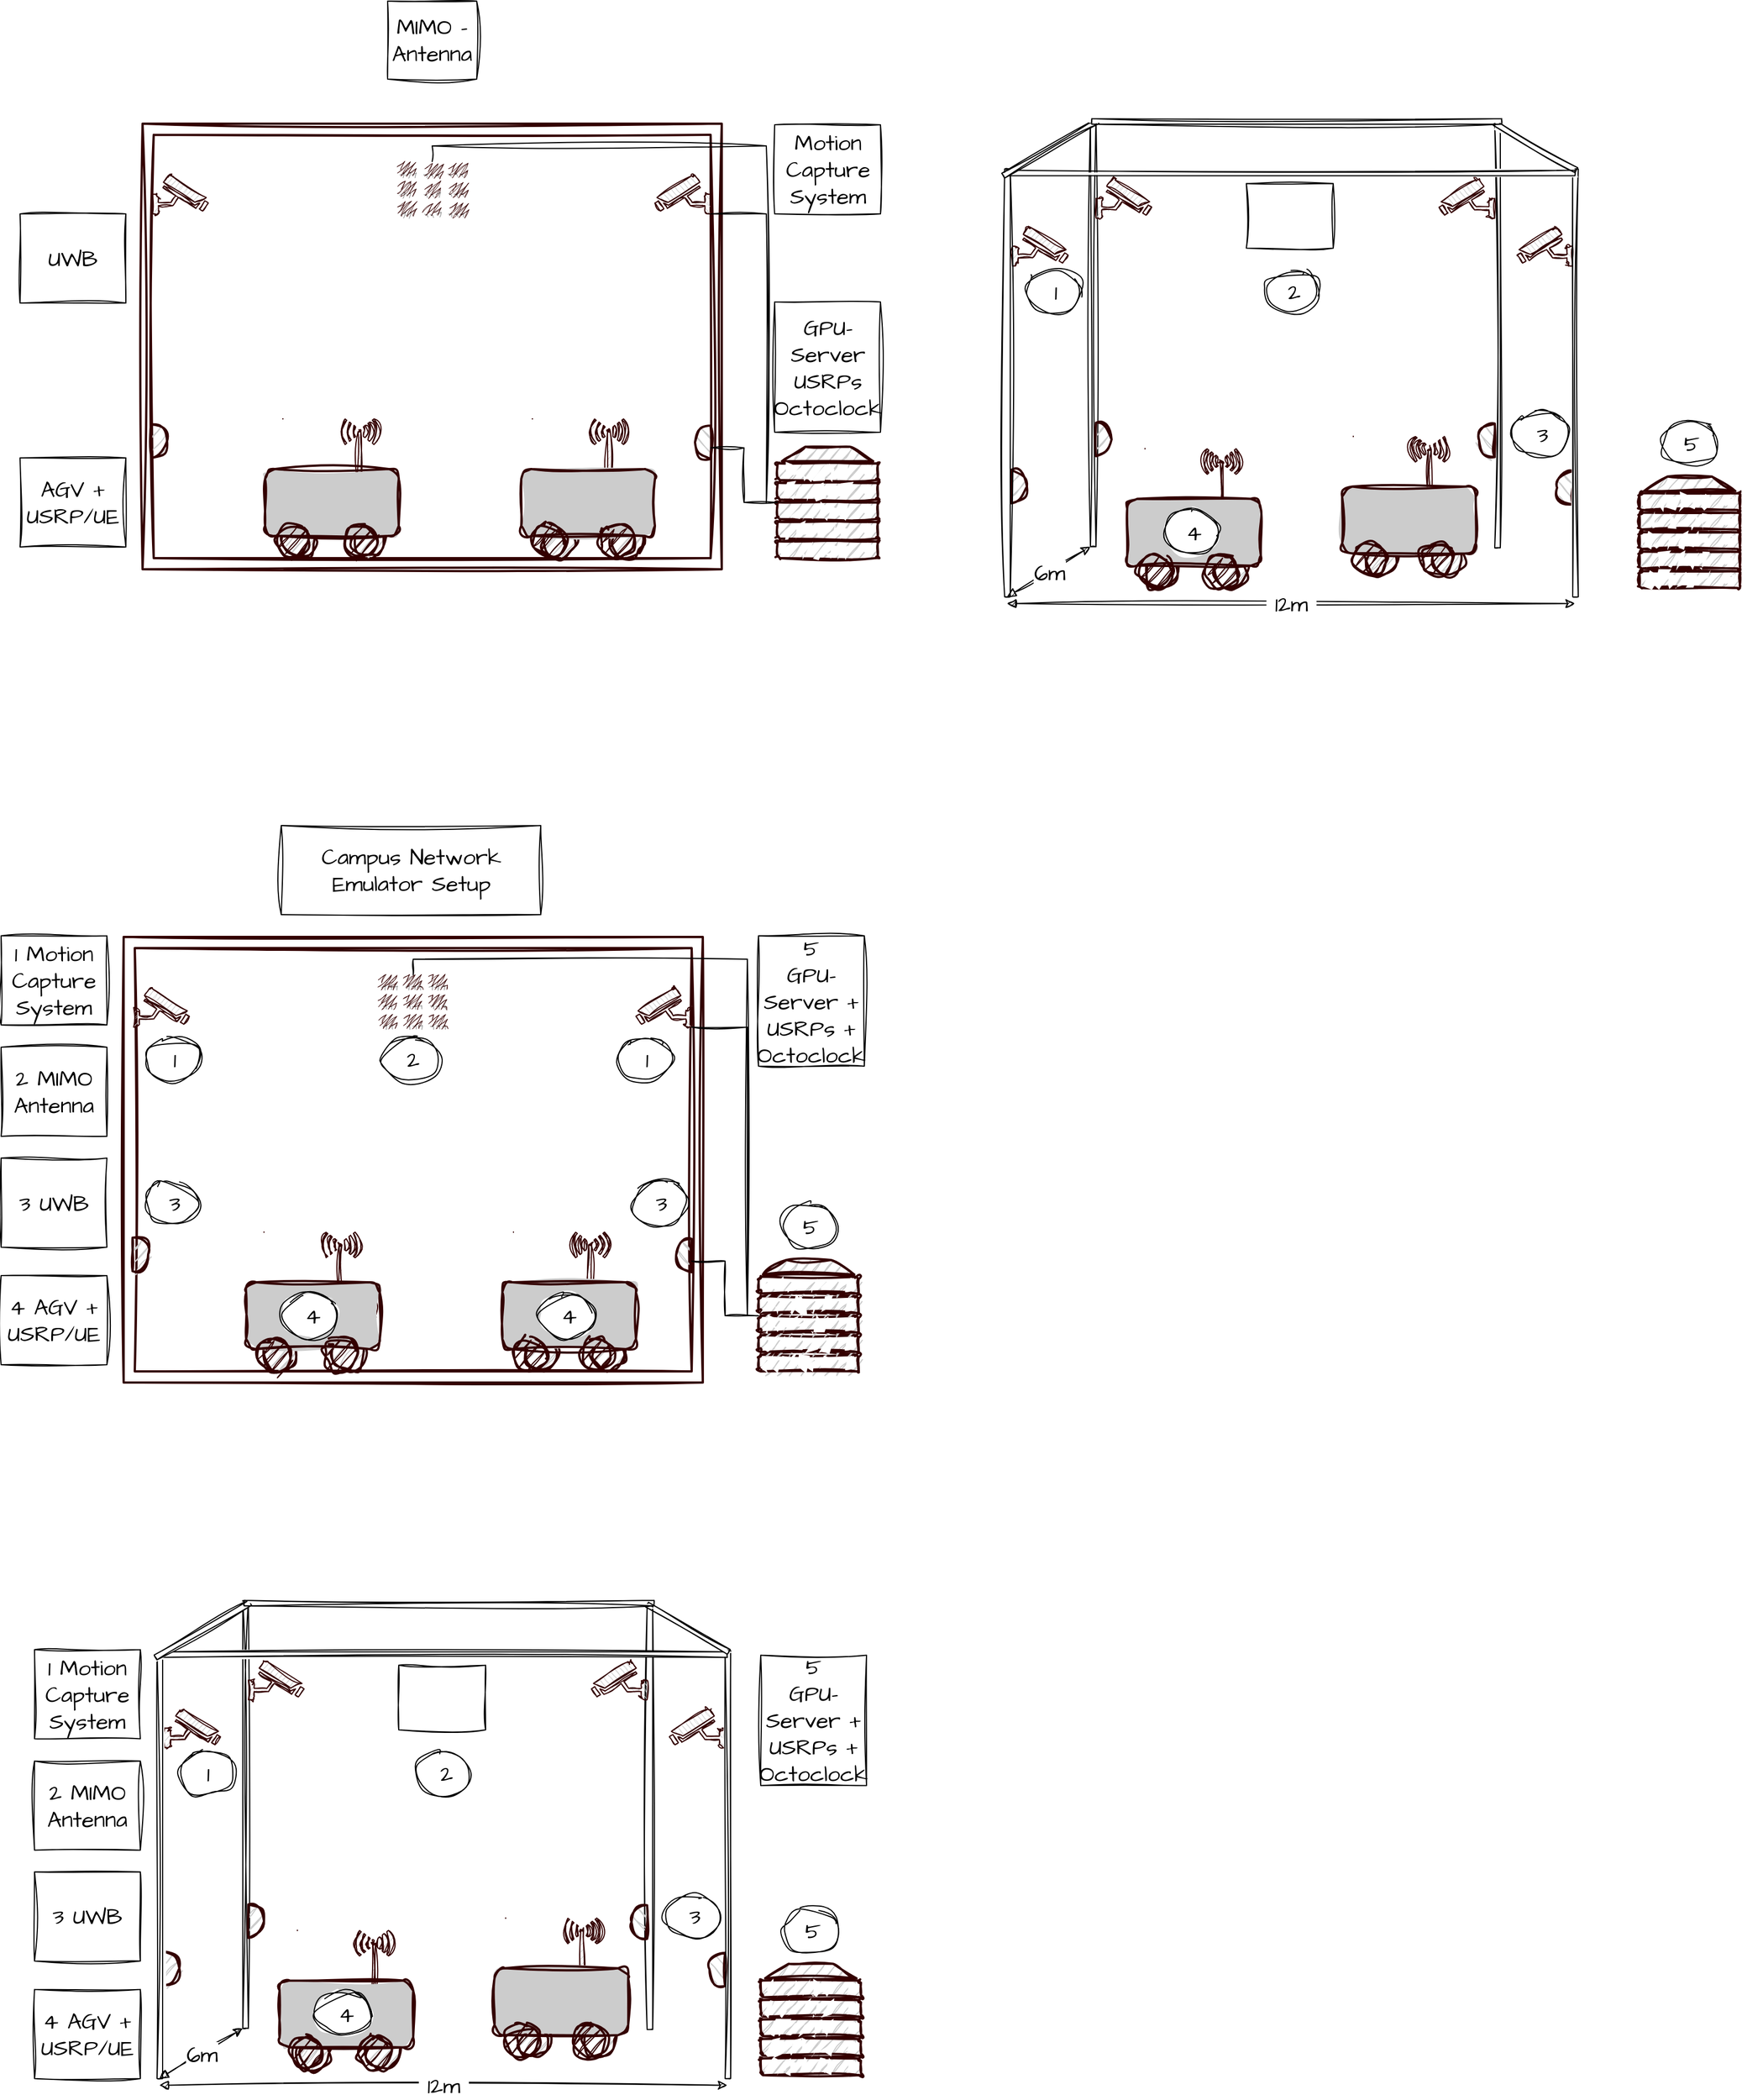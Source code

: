<mxfile version="21.2.1" type="github" pages="4">
  <diagram name="Seite-1" id="Zoqge6XlFdQip4lwWcDh">
    <mxGraphModel dx="2074" dy="1134" grid="1" gridSize="10" guides="1" tooltips="1" connect="1" arrows="1" fold="1" page="1" pageScale="1" pageWidth="827" pageHeight="1169" math="0" shadow="0">
      <root>
        <mxCell id="0" />
        <mxCell id="1" parent="0" />
        <mxCell id="1IbZuwVVC2MeNvRasE1F-138" value="" style="rounded=0;whiteSpace=wrap;html=1;sketch=1;hachureGap=4;jiggle=2;curveFitting=1;fontFamily=Architects Daughter;fontSource=https%3A%2F%2Ffonts.googleapis.com%2Fcss%3Ffamily%3DArchitects%2BDaughter;fontSize=20;" parent="1" vertex="1">
          <mxGeometry x="367" y="1513.75" width="78" height="58" as="geometry" />
        </mxCell>
        <mxCell id="1IbZuwVVC2MeNvRasE1F-122" value="" style="rounded=0;whiteSpace=wrap;html=1;sketch=1;hachureGap=4;jiggle=2;curveFitting=1;fontFamily=Architects Daughter;fontSource=https%3A%2F%2Ffonts.googleapis.com%2Fcss%3Ffamily%3DArchitects%2BDaughter;fontSize=20;" parent="1" vertex="1">
          <mxGeometry x="590" y="1460.75" width="5" height="380" as="geometry" />
        </mxCell>
        <mxCell id="EVxpjHqIbt6YGZu_u5mY-1" value="" style="verticalLabelPosition=bottom;verticalAlign=top;html=1;shape=mxgraph.basic.frame;dx=10;whiteSpace=wrap;strokeColor=#330000;fillColor=#FFFFFF;sketch=1;curveFitting=1;jiggle=2;perimeterSpacing=0;strokeWidth=2;" parent="1" vertex="1">
          <mxGeometry x="137" y="130" width="520" height="400" as="geometry" />
        </mxCell>
        <mxCell id="EVxpjHqIbt6YGZu_u5mY-7" value="" style="ellipse;whiteSpace=wrap;html=1;aspect=fixed;strokeColor=#330000;fillColor=#CCCCCC;sketch=1;curveFitting=1;jiggle=2;perimeterSpacing=0;strokeWidth=2;" parent="1" vertex="1">
          <mxGeometry x="557" y="490" width="30" height="30" as="geometry" />
        </mxCell>
        <mxCell id="EVxpjHqIbt6YGZu_u5mY-5" value="" style="ellipse;whiteSpace=wrap;html=1;aspect=fixed;strokeColor=#330000;fillColor=#CCCCCC;sketch=1;curveFitting=1;jiggle=2;perimeterSpacing=0;strokeWidth=2;" parent="1" vertex="1">
          <mxGeometry x="497" y="490" width="30" height="30" as="geometry" />
        </mxCell>
        <mxCell id="1IbZuwVVC2MeNvRasE1F-7" value="" style="fontColor=#0066CC;verticalAlign=top;verticalLabelPosition=bottom;labelPosition=center;align=center;html=1;outlineConnect=0;fillColor=#CCCCCC;strokeColor=#330000;gradientColor=none;gradientDirection=north;strokeWidth=1;shape=mxgraph.networks.wireless_modem;sketch=1;curveFitting=1;jiggle=2;perimeterSpacing=0;" parent="1" vertex="1">
          <mxGeometry x="487" y="395" width="100" height="85" as="geometry" />
        </mxCell>
        <mxCell id="EVxpjHqIbt6YGZu_u5mY-3" value="" style="rounded=1;whiteSpace=wrap;html=1;gradientColor=none;fillColor=#CCCCCC;shadow=0;glass=0;fillStyle=solid;strokeColor=#330000;sketch=1;curveFitting=1;jiggle=2;perimeterSpacing=0;strokeWidth=2;" parent="1" vertex="1">
          <mxGeometry x="477" y="440" width="120" height="60" as="geometry" />
        </mxCell>
        <mxCell id="EVxpjHqIbt6YGZu_u5mY-4" value="" style="ellipse;whiteSpace=wrap;html=1;aspect=fixed;strokeColor=#330000;fillColor=#330000;sketch=1;curveFitting=1;jiggle=2;perimeterSpacing=0;strokeWidth=2;" parent="1" vertex="1">
          <mxGeometry x="487" y="490" width="30" height="30" as="geometry" />
        </mxCell>
        <mxCell id="EVxpjHqIbt6YGZu_u5mY-6" value="" style="ellipse;whiteSpace=wrap;html=1;aspect=fixed;strokeColor=#330000;fillColor=#330000;sketch=1;curveFitting=1;jiggle=2;perimeterSpacing=0;strokeWidth=2;" parent="1" vertex="1">
          <mxGeometry x="547" y="490" width="30" height="30" as="geometry" />
        </mxCell>
        <mxCell id="EVxpjHqIbt6YGZu_u5mY-9" value="" style="ellipse;whiteSpace=wrap;html=1;aspect=fixed;strokeColor=#330000;fillColor=#CCCCCC;sketch=1;curveFitting=1;jiggle=2;perimeterSpacing=0;strokeWidth=2;" parent="1" vertex="1">
          <mxGeometry x="325" y="490" width="30" height="30" as="geometry" />
        </mxCell>
        <mxCell id="EVxpjHqIbt6YGZu_u5mY-10" value="" style="ellipse;whiteSpace=wrap;html=1;aspect=fixed;strokeColor=#330000;fillColor=#CCCCCC;sketch=1;curveFitting=1;jiggle=2;perimeterSpacing=0;strokeWidth=2;" parent="1" vertex="1">
          <mxGeometry x="263" y="490" width="30" height="30" as="geometry" />
        </mxCell>
        <mxCell id="1IbZuwVVC2MeNvRasE1F-6" value="" style="fontColor=#0066CC;verticalAlign=top;verticalLabelPosition=bottom;labelPosition=center;align=center;html=1;outlineConnect=0;fillColor=#CCCCCC;strokeColor=#330000;gradientColor=none;gradientDirection=north;strokeWidth=1;shape=mxgraph.networks.wireless_modem;sketch=1;curveFitting=1;jiggle=2;perimeterSpacing=0;" parent="1" vertex="1">
          <mxGeometry x="263" y="395" width="100" height="85" as="geometry" />
        </mxCell>
        <mxCell id="EVxpjHqIbt6YGZu_u5mY-11" value="" style="rounded=1;whiteSpace=wrap;html=1;gradientColor=none;fillColor=#CCCCCC;shadow=0;glass=0;fillStyle=solid;strokeColor=#330000;sketch=1;curveFitting=1;jiggle=2;perimeterSpacing=0;strokeWidth=2;" parent="1" vertex="1">
          <mxGeometry x="247" y="440" width="120" height="60" as="geometry" />
        </mxCell>
        <mxCell id="EVxpjHqIbt6YGZu_u5mY-12" value="" style="ellipse;whiteSpace=wrap;html=1;aspect=fixed;strokeColor=#330000;fillColor=#330000;sketch=1;curveFitting=1;jiggle=2;perimeterSpacing=0;strokeWidth=2;" parent="1" vertex="1">
          <mxGeometry x="257" y="490" width="30" height="30" as="geometry" />
        </mxCell>
        <mxCell id="EVxpjHqIbt6YGZu_u5mY-13" value="" style="ellipse;whiteSpace=wrap;html=1;aspect=fixed;strokeColor=#330000;fillColor=#330000;sketch=1;curveFitting=1;jiggle=2;perimeterSpacing=0;strokeWidth=2;" parent="1" vertex="1">
          <mxGeometry x="317" y="490" width="30" height="30" as="geometry" />
        </mxCell>
        <mxCell id="EVxpjHqIbt6YGZu_u5mY-14" value="" style="fontColor=#0066CC;verticalAlign=top;verticalLabelPosition=bottom;labelPosition=center;align=center;html=1;outlineConnect=0;fillColor=#CCCCCC;strokeColor=#330000;gradientColor=none;gradientDirection=north;strokeWidth=2;shape=mxgraph.networks.security_camera;flipV=0;flipH=1;sketch=1;curveFitting=1;jiggle=2;perimeterSpacing=0;" parent="1" vertex="1">
          <mxGeometry x="597" y="176" width="50" height="35" as="geometry" />
        </mxCell>
        <mxCell id="EVxpjHqIbt6YGZu_u5mY-17" value="" style="shape=or;whiteSpace=wrap;html=1;strokeColor=#330000;fillColor=#CCCCCC;sketch=1;curveFitting=1;jiggle=2;perimeterSpacing=0;strokeWidth=2;" parent="1" vertex="1">
          <mxGeometry x="145" y="400" width="14" height="30" as="geometry" />
        </mxCell>
        <mxCell id="EVxpjHqIbt6YGZu_u5mY-21" value="" style="fontColor=#0066CC;verticalAlign=top;verticalLabelPosition=bottom;labelPosition=center;align=center;html=1;outlineConnect=0;fillColor=#CCCCCC;strokeColor=#330000;gradientColor=none;gradientDirection=north;strokeWidth=2;shape=mxgraph.networks.security_camera;sketch=1;curveFitting=1;jiggle=2;perimeterSpacing=0;" parent="1" vertex="1">
          <mxGeometry x="146" y="176" width="50" height="35" as="geometry" />
        </mxCell>
        <mxCell id="EVxpjHqIbt6YGZu_u5mY-22" value="" style="shape=or;whiteSpace=wrap;html=1;flipH=1;strokeColor=#330000;fillColor=#CCCCCC;sketch=1;curveFitting=1;jiggle=2;perimeterSpacing=0;strokeWidth=2;" parent="1" vertex="1">
          <mxGeometry x="633" y="401" width="14" height="30" as="geometry" />
        </mxCell>
        <mxCell id="1IbZuwVVC2MeNvRasE1F-1" value="" style="fontColor=#0066CC;verticalAlign=top;verticalLabelPosition=bottom;labelPosition=center;align=center;html=1;outlineConnect=0;fillColor=#CCCCCC;strokeColor=#330000;gradientColor=none;gradientDirection=north;strokeWidth=2;shape=mxgraph.networks.server;sketch=1;curveFitting=1;jiggle=2;perimeterSpacing=0;" parent="1" vertex="1">
          <mxGeometry x="707" y="420" width="90" height="100" as="geometry" />
        </mxCell>
        <mxCell id="1IbZuwVVC2MeNvRasE1F-8" value="" style="outlineConnect=0;dashed=0;verticalLabelPosition=bottom;verticalAlign=top;align=center;html=1;shape=mxgraph.aws3.instances_2;fillColor=#330000;gradientColor=none;sketch=1;curveFitting=1;jiggle=2;strokeWidth=1;fillStyle=zigzag;" parent="1" vertex="1">
          <mxGeometry x="367" y="164" width="60" height="47" as="geometry" />
        </mxCell>
        <mxCell id="1IbZuwVVC2MeNvRasE1F-10" value="MIMO - Antenna" style="text;html=1;strokeColor=default;fillColor=none;align=center;verticalAlign=middle;whiteSpace=wrap;rounded=0;fontSize=20;fontFamily=Architects Daughter;sketch=1;curveFitting=1;jiggle=2;" parent="1" vertex="1">
          <mxGeometry x="357" y="20" width="80" height="70" as="geometry" />
        </mxCell>
        <mxCell id="1IbZuwVVC2MeNvRasE1F-11" value="Motion Capture System" style="text;html=1;strokeColor=default;fillColor=none;align=center;verticalAlign=middle;whiteSpace=wrap;rounded=0;fontSize=20;fontFamily=Architects Daughter;sketch=1;curveFitting=1;jiggle=2;" parent="1" vertex="1">
          <mxGeometry x="704.5" y="131" width="95" height="80" as="geometry" />
        </mxCell>
        <mxCell id="1IbZuwVVC2MeNvRasE1F-13" value="&lt;div&gt;GPU-Server&lt;/div&gt;&lt;div&gt;USRPs&lt;/div&gt;&lt;div&gt;Octoclock&lt;br&gt;&lt;/div&gt;" style="text;html=1;strokeColor=default;fillColor=none;align=center;verticalAlign=middle;whiteSpace=wrap;rounded=0;fontSize=20;fontFamily=Architects Daughter;sketch=1;curveFitting=1;jiggle=2;" parent="1" vertex="1">
          <mxGeometry x="704.5" y="290" width="95" height="117" as="geometry" />
        </mxCell>
        <mxCell id="1IbZuwVVC2MeNvRasE1F-14" value="UWB" style="text;html=1;strokeColor=default;fillColor=none;align=center;verticalAlign=middle;whiteSpace=wrap;rounded=0;fontSize=20;fontFamily=Architects Daughter;sketch=1;curveFitting=1;jiggle=2;" parent="1" vertex="1">
          <mxGeometry x="27" y="211" width="95" height="80" as="geometry" />
        </mxCell>
        <mxCell id="1IbZuwVVC2MeNvRasE1F-15" value="AGV + USRP/UE" style="text;html=1;strokeColor=default;fillColor=none;align=center;verticalAlign=middle;whiteSpace=wrap;rounded=0;fontSize=20;fontFamily=Architects Daughter;sketch=1;curveFitting=1;jiggle=2;" parent="1" vertex="1">
          <mxGeometry x="27" y="430" width="95" height="80" as="geometry" />
        </mxCell>
        <mxCell id="1IbZuwVVC2MeNvRasE1F-16" value="" style="endArrow=none;html=1;rounded=0;sketch=1;hachureGap=4;jiggle=2;curveFitting=1;fontFamily=Architects Daughter;fontSource=https%3A%2F%2Ffonts.googleapis.com%2Fcss%3Ffamily%3DArchitects%2BDaughter;fontSize=16;entryX=0;entryY=1;entryDx=0;entryDy=0;entryPerimeter=0;" parent="1" target="EVxpjHqIbt6YGZu_u5mY-14" edge="1">
          <mxGeometry width="50" height="50" relative="1" as="geometry">
            <mxPoint x="697" y="470" as="sourcePoint" />
            <mxPoint x="637" y="370" as="targetPoint" />
            <Array as="points">
              <mxPoint x="697" y="211" />
            </Array>
          </mxGeometry>
        </mxCell>
        <mxCell id="1IbZuwVVC2MeNvRasE1F-17" value="" style="endArrow=none;html=1;rounded=0;sketch=1;hachureGap=4;jiggle=2;curveFitting=1;fontFamily=Architects Daughter;fontSource=https%3A%2F%2Ffonts.googleapis.com%2Fcss%3Ffamily%3DArchitects%2BDaughter;fontSize=16;entryX=0;entryY=1;entryDx=0;entryDy=0;entryPerimeter=0;exitX=0;exitY=0.5;exitDx=0;exitDy=0;exitPerimeter=0;" parent="1" source="1IbZuwVVC2MeNvRasE1F-1" edge="1">
          <mxGeometry width="50" height="50" relative="1" as="geometry">
            <mxPoint x="687" y="680" as="sourcePoint" />
            <mxPoint x="647" y="421" as="targetPoint" />
            <Array as="points">
              <mxPoint x="677" y="470" />
              <mxPoint x="677" y="421" />
            </Array>
          </mxGeometry>
        </mxCell>
        <mxCell id="1IbZuwVVC2MeNvRasE1F-19" value="" style="endArrow=none;html=1;hachureGap=4;fontFamily=Architects Daughter;fontSource=https%3A%2F%2Ffonts.googleapis.com%2Fcss%3Ffamily%3DArchitects%2BDaughter;fontSize=16;exitX=0.5;exitY=0;exitDx=0;exitDy=0;exitPerimeter=0;sketch=1;curveFitting=1;jiggle=2;strokeWidth=1;rounded=0;" parent="1" source="1IbZuwVVC2MeNvRasE1F-8" edge="1">
          <mxGeometry width="50" height="50" relative="1" as="geometry">
            <mxPoint x="487" y="110" as="sourcePoint" />
            <mxPoint x="697" y="150" as="targetPoint" />
            <Array as="points">
              <mxPoint x="397" y="150" />
            </Array>
          </mxGeometry>
        </mxCell>
        <mxCell id="1IbZuwVVC2MeNvRasE1F-20" value="" style="endArrow=none;html=1;rounded=0;sketch=1;hachureGap=4;jiggle=2;curveFitting=1;fontFamily=Architects Daughter;fontSource=https%3A%2F%2Ffonts.googleapis.com%2Fcss%3Ffamily%3DArchitects%2BDaughter;fontSize=16;" parent="1" edge="1">
          <mxGeometry width="50" height="50" relative="1" as="geometry">
            <mxPoint x="697" y="470" as="sourcePoint" />
            <mxPoint x="697" y="150" as="targetPoint" />
          </mxGeometry>
        </mxCell>
        <mxCell id="1IbZuwVVC2MeNvRasE1F-22" value="" style="verticalLabelPosition=bottom;verticalAlign=top;html=1;shape=mxgraph.basic.frame;dx=10;whiteSpace=wrap;strokeColor=#330000;fillColor=#FFFFFF;sketch=1;curveFitting=1;jiggle=2;perimeterSpacing=0;strokeWidth=2;" parent="1" vertex="1">
          <mxGeometry x="120" y="860" width="520" height="400" as="geometry" />
        </mxCell>
        <mxCell id="1IbZuwVVC2MeNvRasE1F-23" value="" style="ellipse;whiteSpace=wrap;html=1;aspect=fixed;strokeColor=#330000;fillColor=#CCCCCC;sketch=1;curveFitting=1;jiggle=2;perimeterSpacing=0;strokeWidth=2;" parent="1" vertex="1">
          <mxGeometry x="540" y="1220" width="30" height="30" as="geometry" />
        </mxCell>
        <mxCell id="1IbZuwVVC2MeNvRasE1F-24" value="" style="ellipse;whiteSpace=wrap;html=1;aspect=fixed;strokeColor=#330000;fillColor=#CCCCCC;sketch=1;curveFitting=1;jiggle=2;perimeterSpacing=0;strokeWidth=2;" parent="1" vertex="1">
          <mxGeometry x="480" y="1220" width="30" height="30" as="geometry" />
        </mxCell>
        <mxCell id="1IbZuwVVC2MeNvRasE1F-25" value="" style="fontColor=#0066CC;verticalAlign=top;verticalLabelPosition=bottom;labelPosition=center;align=center;html=1;outlineConnect=0;fillColor=#CCCCCC;strokeColor=#330000;gradientColor=none;gradientDirection=north;strokeWidth=1;shape=mxgraph.networks.wireless_modem;sketch=1;curveFitting=1;jiggle=2;perimeterSpacing=0;" parent="1" vertex="1">
          <mxGeometry x="470" y="1125" width="100" height="85" as="geometry" />
        </mxCell>
        <mxCell id="1IbZuwVVC2MeNvRasE1F-26" value="" style="rounded=1;whiteSpace=wrap;html=1;gradientColor=none;fillColor=#CCCCCC;shadow=0;glass=0;fillStyle=solid;strokeColor=#330000;sketch=1;curveFitting=1;jiggle=2;perimeterSpacing=0;strokeWidth=2;" parent="1" vertex="1">
          <mxGeometry x="460" y="1170" width="120" height="60" as="geometry" />
        </mxCell>
        <mxCell id="1IbZuwVVC2MeNvRasE1F-27" value="" style="ellipse;whiteSpace=wrap;html=1;aspect=fixed;strokeColor=#330000;fillColor=#330000;sketch=1;curveFitting=1;jiggle=2;perimeterSpacing=0;strokeWidth=2;" parent="1" vertex="1">
          <mxGeometry x="470" y="1220" width="30" height="30" as="geometry" />
        </mxCell>
        <mxCell id="1IbZuwVVC2MeNvRasE1F-28" value="" style="ellipse;whiteSpace=wrap;html=1;aspect=fixed;strokeColor=#330000;fillColor=#330000;sketch=1;curveFitting=1;jiggle=2;perimeterSpacing=0;strokeWidth=2;" parent="1" vertex="1">
          <mxGeometry x="530" y="1220" width="30" height="30" as="geometry" />
        </mxCell>
        <mxCell id="1IbZuwVVC2MeNvRasE1F-29" value="" style="ellipse;whiteSpace=wrap;html=1;aspect=fixed;strokeColor=#330000;fillColor=#CCCCCC;sketch=1;curveFitting=1;jiggle=2;perimeterSpacing=0;strokeWidth=2;" parent="1" vertex="1">
          <mxGeometry x="308" y="1220" width="30" height="30" as="geometry" />
        </mxCell>
        <mxCell id="1IbZuwVVC2MeNvRasE1F-30" value="" style="ellipse;whiteSpace=wrap;html=1;aspect=fixed;strokeColor=#330000;fillColor=#CCCCCC;sketch=1;curveFitting=1;jiggle=2;perimeterSpacing=0;strokeWidth=2;" parent="1" vertex="1">
          <mxGeometry x="246" y="1220" width="30" height="30" as="geometry" />
        </mxCell>
        <mxCell id="1IbZuwVVC2MeNvRasE1F-31" value="" style="fontColor=#0066CC;verticalAlign=top;verticalLabelPosition=bottom;labelPosition=center;align=center;html=1;outlineConnect=0;fillColor=#CCCCCC;strokeColor=#330000;gradientColor=none;gradientDirection=north;strokeWidth=1;shape=mxgraph.networks.wireless_modem;sketch=1;curveFitting=1;jiggle=2;perimeterSpacing=0;" parent="1" vertex="1">
          <mxGeometry x="246" y="1125" width="100" height="85" as="geometry" />
        </mxCell>
        <mxCell id="1IbZuwVVC2MeNvRasE1F-32" value="" style="rounded=1;whiteSpace=wrap;html=1;gradientColor=none;fillColor=#CCCCCC;shadow=0;glass=0;fillStyle=solid;strokeColor=#330000;sketch=1;curveFitting=1;jiggle=2;perimeterSpacing=0;strokeWidth=2;" parent="1" vertex="1">
          <mxGeometry x="230" y="1170" width="120" height="60" as="geometry" />
        </mxCell>
        <mxCell id="1IbZuwVVC2MeNvRasE1F-33" value="" style="ellipse;whiteSpace=wrap;html=1;aspect=fixed;strokeColor=#330000;fillColor=#330000;sketch=1;curveFitting=1;jiggle=2;perimeterSpacing=0;strokeWidth=2;" parent="1" vertex="1">
          <mxGeometry x="240" y="1220" width="30" height="30" as="geometry" />
        </mxCell>
        <mxCell id="1IbZuwVVC2MeNvRasE1F-34" value="" style="ellipse;whiteSpace=wrap;html=1;aspect=fixed;strokeColor=#330000;fillColor=#330000;sketch=1;curveFitting=1;jiggle=2;perimeterSpacing=0;strokeWidth=2;" parent="1" vertex="1">
          <mxGeometry x="300" y="1220" width="30" height="30" as="geometry" />
        </mxCell>
        <mxCell id="1IbZuwVVC2MeNvRasE1F-35" value="" style="fontColor=#0066CC;verticalAlign=top;verticalLabelPosition=bottom;labelPosition=center;align=center;html=1;outlineConnect=0;fillColor=#CCCCCC;strokeColor=#330000;gradientColor=none;gradientDirection=north;strokeWidth=2;shape=mxgraph.networks.security_camera;flipV=0;flipH=1;sketch=1;curveFitting=1;jiggle=2;perimeterSpacing=0;" parent="1" vertex="1">
          <mxGeometry x="580" y="906" width="50" height="35" as="geometry" />
        </mxCell>
        <mxCell id="1IbZuwVVC2MeNvRasE1F-36" value="" style="shape=or;whiteSpace=wrap;html=1;strokeColor=#330000;fillColor=#CCCCCC;sketch=1;curveFitting=1;jiggle=2;perimeterSpacing=0;strokeWidth=2;" parent="1" vertex="1">
          <mxGeometry x="128" y="1130" width="14" height="30" as="geometry" />
        </mxCell>
        <mxCell id="1IbZuwVVC2MeNvRasE1F-37" value="" style="fontColor=#0066CC;verticalAlign=top;verticalLabelPosition=bottom;labelPosition=center;align=center;html=1;outlineConnect=0;fillColor=#CCCCCC;strokeColor=#330000;gradientColor=none;gradientDirection=north;strokeWidth=2;shape=mxgraph.networks.security_camera;sketch=1;curveFitting=1;jiggle=2;perimeterSpacing=0;" parent="1" vertex="1">
          <mxGeometry x="129" y="906" width="50" height="35" as="geometry" />
        </mxCell>
        <mxCell id="1IbZuwVVC2MeNvRasE1F-38" value="" style="shape=or;whiteSpace=wrap;html=1;flipH=1;strokeColor=#330000;fillColor=#CCCCCC;sketch=1;curveFitting=1;jiggle=2;perimeterSpacing=0;strokeWidth=2;" parent="1" vertex="1">
          <mxGeometry x="616" y="1131" width="14" height="30" as="geometry" />
        </mxCell>
        <mxCell id="1IbZuwVVC2MeNvRasE1F-39" value="" style="fontColor=#0066CC;verticalAlign=top;verticalLabelPosition=bottom;labelPosition=center;align=center;html=1;outlineConnect=0;fillColor=#CCCCCC;strokeColor=#330000;gradientColor=none;gradientDirection=north;strokeWidth=2;shape=mxgraph.networks.server;sketch=1;curveFitting=1;jiggle=2;perimeterSpacing=0;" parent="1" vertex="1">
          <mxGeometry x="690" y="1150" width="90" height="100" as="geometry" />
        </mxCell>
        <mxCell id="1IbZuwVVC2MeNvRasE1F-40" value="" style="outlineConnect=0;dashed=0;verticalLabelPosition=bottom;verticalAlign=top;align=center;html=1;shape=mxgraph.aws3.instances_2;fillColor=#330000;gradientColor=none;sketch=1;curveFitting=1;jiggle=2;strokeWidth=1;fillStyle=zigzag;" parent="1" vertex="1">
          <mxGeometry x="350" y="894" width="60" height="47" as="geometry" />
        </mxCell>
        <mxCell id="1IbZuwVVC2MeNvRasE1F-43" value="5 &lt;br&gt;&lt;div&gt;GPU-Server +&lt;br&gt;&lt;/div&gt;&lt;div&gt;USRPs +&lt;br&gt;&lt;/div&gt;&lt;div&gt;Octoclock&lt;br&gt;&lt;/div&gt;" style="text;html=1;strokeColor=default;fillColor=none;align=center;verticalAlign=middle;whiteSpace=wrap;rounded=0;fontSize=20;fontFamily=Architects Daughter;sketch=1;curveFitting=1;jiggle=2;" parent="1" vertex="1">
          <mxGeometry x="690" y="859" width="95" height="117" as="geometry" />
        </mxCell>
        <mxCell id="1IbZuwVVC2MeNvRasE1F-45" value="4 AGV + USRP/UE" style="text;html=1;strokeColor=default;fillColor=none;align=center;verticalAlign=middle;whiteSpace=wrap;rounded=0;fontSize=20;fontFamily=Architects Daughter;sketch=1;curveFitting=1;jiggle=2;" parent="1" vertex="1">
          <mxGeometry x="10" y="1164" width="95" height="80" as="geometry" />
        </mxCell>
        <mxCell id="1IbZuwVVC2MeNvRasE1F-46" value="" style="endArrow=none;html=1;rounded=0;sketch=1;hachureGap=4;jiggle=2;curveFitting=1;fontFamily=Architects Daughter;fontSource=https%3A%2F%2Ffonts.googleapis.com%2Fcss%3Ffamily%3DArchitects%2BDaughter;fontSize=16;entryX=0;entryY=1;entryDx=0;entryDy=0;entryPerimeter=0;" parent="1" target="1IbZuwVVC2MeNvRasE1F-35" edge="1">
          <mxGeometry width="50" height="50" relative="1" as="geometry">
            <mxPoint x="680" y="1200" as="sourcePoint" />
            <mxPoint x="620" y="1100" as="targetPoint" />
            <Array as="points">
              <mxPoint x="680" y="941" />
            </Array>
          </mxGeometry>
        </mxCell>
        <mxCell id="1IbZuwVVC2MeNvRasE1F-47" value="" style="endArrow=none;html=1;rounded=0;sketch=1;hachureGap=4;jiggle=2;curveFitting=1;fontFamily=Architects Daughter;fontSource=https%3A%2F%2Ffonts.googleapis.com%2Fcss%3Ffamily%3DArchitects%2BDaughter;fontSize=16;entryX=0;entryY=1;entryDx=0;entryDy=0;entryPerimeter=0;exitX=0;exitY=0.5;exitDx=0;exitDy=0;exitPerimeter=0;" parent="1" source="1IbZuwVVC2MeNvRasE1F-39" edge="1">
          <mxGeometry width="50" height="50" relative="1" as="geometry">
            <mxPoint x="670" y="1410" as="sourcePoint" />
            <mxPoint x="630" y="1151" as="targetPoint" />
            <Array as="points">
              <mxPoint x="660" y="1200" />
              <mxPoint x="660" y="1151" />
            </Array>
          </mxGeometry>
        </mxCell>
        <mxCell id="1IbZuwVVC2MeNvRasE1F-48" value="" style="endArrow=none;html=1;hachureGap=4;fontFamily=Architects Daughter;fontSource=https%3A%2F%2Ffonts.googleapis.com%2Fcss%3Ffamily%3DArchitects%2BDaughter;fontSize=16;exitX=0.5;exitY=0;exitDx=0;exitDy=0;exitPerimeter=0;sketch=1;curveFitting=1;jiggle=2;strokeWidth=1;rounded=0;" parent="1" source="1IbZuwVVC2MeNvRasE1F-40" edge="1">
          <mxGeometry width="50" height="50" relative="1" as="geometry">
            <mxPoint x="470" y="840" as="sourcePoint" />
            <mxPoint x="680" y="880" as="targetPoint" />
            <Array as="points">
              <mxPoint x="380" y="880" />
            </Array>
          </mxGeometry>
        </mxCell>
        <mxCell id="1IbZuwVVC2MeNvRasE1F-49" value="" style="endArrow=none;html=1;rounded=0;sketch=1;hachureGap=4;jiggle=2;curveFitting=1;fontFamily=Architects Daughter;fontSource=https%3A%2F%2Ffonts.googleapis.com%2Fcss%3Ffamily%3DArchitects%2BDaughter;fontSize=16;" parent="1" edge="1">
          <mxGeometry width="50" height="50" relative="1" as="geometry">
            <mxPoint x="680" y="1200" as="sourcePoint" />
            <mxPoint x="680" y="880" as="targetPoint" />
          </mxGeometry>
        </mxCell>
        <mxCell id="1IbZuwVVC2MeNvRasE1F-50" value="" style="ellipse;whiteSpace=wrap;html=1;sketch=1;hachureGap=4;jiggle=2;curveFitting=1;fontFamily=Architects Daughter;fontSource=https%3A%2F%2Ffonts.googleapis.com%2Fcss%3Ffamily%3DArchitects%2BDaughter;fontSize=20;" parent="1" vertex="1">
          <mxGeometry x="139" y="950" width="50" height="40" as="geometry" />
        </mxCell>
        <mxCell id="1IbZuwVVC2MeNvRasE1F-51" value="1" style="text;html=1;strokeColor=none;fillColor=none;align=center;verticalAlign=middle;whiteSpace=wrap;rounded=0;fontSize=20;fontFamily=Architects Daughter;" parent="1" vertex="1">
          <mxGeometry x="136" y="955" width="60" height="30" as="geometry" />
        </mxCell>
        <mxCell id="1IbZuwVVC2MeNvRasE1F-55" value="" style="ellipse;whiteSpace=wrap;html=1;sketch=1;hachureGap=4;jiggle=2;curveFitting=1;fontFamily=Architects Daughter;fontSource=https%3A%2F%2Ffonts.googleapis.com%2Fcss%3Ffamily%3DArchitects%2BDaughter;fontSize=20;" parent="1" vertex="1">
          <mxGeometry x="353" y="950" width="50" height="40" as="geometry" />
        </mxCell>
        <mxCell id="1IbZuwVVC2MeNvRasE1F-56" value="2" style="text;html=1;strokeColor=none;fillColor=none;align=center;verticalAlign=middle;whiteSpace=wrap;rounded=0;fontSize=20;fontFamily=Architects Daughter;" parent="1" vertex="1">
          <mxGeometry x="350" y="955" width="60" height="30" as="geometry" />
        </mxCell>
        <mxCell id="1IbZuwVVC2MeNvRasE1F-57" value="" style="ellipse;whiteSpace=wrap;html=1;sketch=1;hachureGap=4;jiggle=2;curveFitting=1;fontFamily=Architects Daughter;fontSource=https%3A%2F%2Ffonts.googleapis.com%2Fcss%3Ffamily%3DArchitects%2BDaughter;fontSize=20;" parent="1" vertex="1">
          <mxGeometry x="139" y="1078.5" width="50" height="40" as="geometry" />
        </mxCell>
        <mxCell id="1IbZuwVVC2MeNvRasE1F-58" value="3" style="text;html=1;strokeColor=none;fillColor=none;align=center;verticalAlign=middle;whiteSpace=wrap;rounded=0;fontSize=20;fontFamily=Architects Daughter;" parent="1" vertex="1">
          <mxGeometry x="136" y="1083.5" width="60" height="30" as="geometry" />
        </mxCell>
        <mxCell id="1IbZuwVVC2MeNvRasE1F-59" value="" style="ellipse;whiteSpace=wrap;html=1;sketch=1;hachureGap=4;jiggle=2;curveFitting=1;fontFamily=Architects Daughter;fontSource=https%3A%2F%2Ffonts.googleapis.com%2Fcss%3Ffamily%3DArchitects%2BDaughter;fontSize=20;" parent="1" vertex="1">
          <mxGeometry x="263" y="1180" width="50" height="40" as="geometry" />
        </mxCell>
        <mxCell id="1IbZuwVVC2MeNvRasE1F-60" value="4" style="text;html=1;strokeColor=none;fillColor=none;align=center;verticalAlign=middle;whiteSpace=wrap;rounded=0;fontSize=20;fontFamily=Architects Daughter;" parent="1" vertex="1">
          <mxGeometry x="260" y="1185" width="60" height="30" as="geometry" />
        </mxCell>
        <mxCell id="1IbZuwVVC2MeNvRasE1F-61" value="" style="ellipse;whiteSpace=wrap;html=1;sketch=1;hachureGap=4;jiggle=2;curveFitting=1;fontFamily=Architects Daughter;fontSource=https%3A%2F%2Ffonts.googleapis.com%2Fcss%3Ffamily%3DArchitects%2BDaughter;fontSize=20;" parent="1" vertex="1">
          <mxGeometry x="493" y="1180" width="50" height="40" as="geometry" />
        </mxCell>
        <mxCell id="1IbZuwVVC2MeNvRasE1F-62" value="4" style="text;html=1;strokeColor=none;fillColor=none;align=center;verticalAlign=middle;whiteSpace=wrap;rounded=0;fontSize=20;fontFamily=Architects Daughter;" parent="1" vertex="1">
          <mxGeometry x="490" y="1185" width="60" height="30" as="geometry" />
        </mxCell>
        <mxCell id="1IbZuwVVC2MeNvRasE1F-63" value="" style="ellipse;whiteSpace=wrap;html=1;sketch=1;hachureGap=4;jiggle=2;curveFitting=1;fontFamily=Architects Daughter;fontSource=https%3A%2F%2Ffonts.googleapis.com%2Fcss%3Ffamily%3DArchitects%2BDaughter;fontSize=20;" parent="1" vertex="1">
          <mxGeometry x="563" y="950" width="50" height="40" as="geometry" />
        </mxCell>
        <mxCell id="1IbZuwVVC2MeNvRasE1F-64" value="1" style="text;html=1;strokeColor=none;fillColor=none;align=center;verticalAlign=middle;whiteSpace=wrap;rounded=0;fontSize=20;fontFamily=Architects Daughter;" parent="1" vertex="1">
          <mxGeometry x="560" y="955" width="60" height="30" as="geometry" />
        </mxCell>
        <mxCell id="1IbZuwVVC2MeNvRasE1F-65" value="" style="ellipse;whiteSpace=wrap;html=1;sketch=1;hachureGap=4;jiggle=2;curveFitting=1;fontFamily=Architects Daughter;fontSource=https%3A%2F%2Ffonts.googleapis.com%2Fcss%3Ffamily%3DArchitects%2BDaughter;fontSize=20;" parent="1" vertex="1">
          <mxGeometry x="576" y="1078.5" width="50" height="40" as="geometry" />
        </mxCell>
        <mxCell id="1IbZuwVVC2MeNvRasE1F-66" value="3" style="text;html=1;strokeColor=none;fillColor=none;align=center;verticalAlign=middle;whiteSpace=wrap;rounded=0;fontSize=20;fontFamily=Architects Daughter;" parent="1" vertex="1">
          <mxGeometry x="573" y="1083.5" width="60" height="30" as="geometry" />
        </mxCell>
        <mxCell id="1IbZuwVVC2MeNvRasE1F-67" value="" style="ellipse;whiteSpace=wrap;html=1;sketch=1;hachureGap=4;jiggle=2;curveFitting=1;fontFamily=Architects Daughter;fontSource=https%3A%2F%2Ffonts.googleapis.com%2Fcss%3Ffamily%3DArchitects%2BDaughter;fontSize=20;" parent="1" vertex="1">
          <mxGeometry x="710" y="1100" width="50" height="40" as="geometry" />
        </mxCell>
        <mxCell id="1IbZuwVVC2MeNvRasE1F-68" value="5" style="text;html=1;strokeColor=none;fillColor=none;align=center;verticalAlign=middle;whiteSpace=wrap;rounded=0;fontSize=20;fontFamily=Architects Daughter;" parent="1" vertex="1">
          <mxGeometry x="707" y="1105" width="60" height="30" as="geometry" />
        </mxCell>
        <mxCell id="1IbZuwVVC2MeNvRasE1F-69" value="1 Motion Capture System" style="text;html=1;strokeColor=default;fillColor=none;align=center;verticalAlign=middle;whiteSpace=wrap;rounded=0;fontSize=20;fontFamily=Architects Daughter;sketch=1;curveFitting=1;jiggle=2;" parent="1" vertex="1">
          <mxGeometry x="10" y="859" width="95" height="80" as="geometry" />
        </mxCell>
        <mxCell id="1IbZuwVVC2MeNvRasE1F-70" value="2 MIMO Antenna" style="text;html=1;strokeColor=default;fillColor=none;align=center;verticalAlign=middle;whiteSpace=wrap;rounded=0;fontSize=20;fontFamily=Architects Daughter;sketch=1;curveFitting=1;jiggle=2;" parent="1" vertex="1">
          <mxGeometry x="10" y="959" width="95" height="80" as="geometry" />
        </mxCell>
        <mxCell id="1IbZuwVVC2MeNvRasE1F-71" value="3 UWB" style="text;html=1;strokeColor=default;fillColor=none;align=center;verticalAlign=middle;whiteSpace=wrap;rounded=0;fontSize=20;fontFamily=Architects Daughter;sketch=1;curveFitting=1;jiggle=2;" parent="1" vertex="1">
          <mxGeometry x="10" y="1058.5" width="95" height="80" as="geometry" />
        </mxCell>
        <mxCell id="1IbZuwVVC2MeNvRasE1F-72" value="Campus Network Emulator Setup" style="text;html=1;strokeColor=default;fillColor=none;align=center;verticalAlign=middle;whiteSpace=wrap;rounded=0;fontSize=20;fontFamily=Architects Daughter;sketch=1;curveFitting=1;jiggle=2;" parent="1" vertex="1">
          <mxGeometry x="261.5" y="760" width="233" height="80" as="geometry" />
        </mxCell>
        <mxCell id="1IbZuwVVC2MeNvRasE1F-74" value="" style="ellipse;whiteSpace=wrap;html=1;aspect=fixed;strokeColor=#330000;fillColor=#CCCCCC;sketch=1;curveFitting=1;jiggle=2;perimeterSpacing=0;strokeWidth=2;" parent="1" vertex="1">
          <mxGeometry x="533" y="1835.75" width="30" height="30" as="geometry" />
        </mxCell>
        <mxCell id="1IbZuwVVC2MeNvRasE1F-75" value="" style="ellipse;whiteSpace=wrap;html=1;aspect=fixed;strokeColor=#330000;fillColor=#CCCCCC;sketch=1;curveFitting=1;jiggle=2;perimeterSpacing=0;strokeWidth=2;" parent="1" vertex="1">
          <mxGeometry x="473" y="1835.75" width="30" height="30" as="geometry" />
        </mxCell>
        <mxCell id="1IbZuwVVC2MeNvRasE1F-76" value="" style="fontColor=#0066CC;verticalAlign=top;verticalLabelPosition=bottom;labelPosition=center;align=center;html=1;outlineConnect=0;fillColor=#CCCCCC;strokeColor=#330000;gradientColor=none;gradientDirection=north;strokeWidth=1;shape=mxgraph.networks.wireless_modem;sketch=1;curveFitting=1;jiggle=2;perimeterSpacing=0;" parent="1" vertex="1">
          <mxGeometry x="463" y="1740.75" width="100" height="85" as="geometry" />
        </mxCell>
        <mxCell id="1IbZuwVVC2MeNvRasE1F-77" value="" style="rounded=1;whiteSpace=wrap;html=1;gradientColor=none;fillColor=#CCCCCC;shadow=0;glass=0;fillStyle=solid;strokeColor=#330000;sketch=1;curveFitting=1;jiggle=2;perimeterSpacing=0;strokeWidth=2;" parent="1" vertex="1">
          <mxGeometry x="453" y="1785.75" width="120" height="60" as="geometry" />
        </mxCell>
        <mxCell id="1IbZuwVVC2MeNvRasE1F-78" value="" style="ellipse;whiteSpace=wrap;html=1;aspect=fixed;strokeColor=#330000;fillColor=#330000;sketch=1;curveFitting=1;jiggle=2;perimeterSpacing=0;strokeWidth=2;" parent="1" vertex="1">
          <mxGeometry x="463" y="1835.75" width="30" height="30" as="geometry" />
        </mxCell>
        <mxCell id="1IbZuwVVC2MeNvRasE1F-79" value="" style="ellipse;whiteSpace=wrap;html=1;aspect=fixed;strokeColor=#330000;fillColor=#330000;sketch=1;curveFitting=1;jiggle=2;perimeterSpacing=0;strokeWidth=2;" parent="1" vertex="1">
          <mxGeometry x="523" y="1835.75" width="30" height="30" as="geometry" />
        </mxCell>
        <mxCell id="1IbZuwVVC2MeNvRasE1F-80" value="" style="ellipse;whiteSpace=wrap;html=1;aspect=fixed;strokeColor=#330000;fillColor=#CCCCCC;sketch=1;curveFitting=1;jiggle=2;perimeterSpacing=0;strokeWidth=2;" parent="1" vertex="1">
          <mxGeometry x="338" y="1846.75" width="30" height="30" as="geometry" />
        </mxCell>
        <mxCell id="1IbZuwVVC2MeNvRasE1F-81" value="" style="ellipse;whiteSpace=wrap;html=1;aspect=fixed;strokeColor=#330000;fillColor=#CCCCCC;sketch=1;curveFitting=1;jiggle=2;perimeterSpacing=0;strokeWidth=2;" parent="1" vertex="1">
          <mxGeometry x="276" y="1846.75" width="30" height="30" as="geometry" />
        </mxCell>
        <mxCell id="1IbZuwVVC2MeNvRasE1F-82" value="" style="fontColor=#0066CC;verticalAlign=top;verticalLabelPosition=bottom;labelPosition=center;align=center;html=1;outlineConnect=0;fillColor=#CCCCCC;strokeColor=#330000;gradientColor=none;gradientDirection=north;strokeWidth=1;shape=mxgraph.networks.wireless_modem;sketch=1;curveFitting=1;jiggle=2;perimeterSpacing=0;" parent="1" vertex="1">
          <mxGeometry x="276" y="1751.75" width="100" height="85" as="geometry" />
        </mxCell>
        <mxCell id="1IbZuwVVC2MeNvRasE1F-83" value="" style="rounded=1;whiteSpace=wrap;html=1;gradientColor=none;fillColor=#CCCCCC;shadow=0;glass=0;fillStyle=solid;strokeColor=#330000;sketch=1;curveFitting=1;jiggle=2;perimeterSpacing=0;strokeWidth=2;" parent="1" vertex="1">
          <mxGeometry x="260" y="1796.75" width="120" height="60" as="geometry" />
        </mxCell>
        <mxCell id="1IbZuwVVC2MeNvRasE1F-84" value="" style="ellipse;whiteSpace=wrap;html=1;aspect=fixed;strokeColor=#330000;fillColor=#330000;sketch=1;curveFitting=1;jiggle=2;perimeterSpacing=0;strokeWidth=2;" parent="1" vertex="1">
          <mxGeometry x="270" y="1846.75" width="30" height="30" as="geometry" />
        </mxCell>
        <mxCell id="1IbZuwVVC2MeNvRasE1F-85" value="" style="ellipse;whiteSpace=wrap;html=1;aspect=fixed;strokeColor=#330000;fillColor=#330000;sketch=1;curveFitting=1;jiggle=2;perimeterSpacing=0;strokeWidth=2;" parent="1" vertex="1">
          <mxGeometry x="330" y="1846.75" width="30" height="30" as="geometry" />
        </mxCell>
        <mxCell id="1IbZuwVVC2MeNvRasE1F-86" value="" style="fontColor=#0066CC;verticalAlign=top;verticalLabelPosition=bottom;labelPosition=center;align=center;html=1;outlineConnect=0;fillColor=#CCCCCC;strokeColor=#330000;gradientColor=none;gradientDirection=north;strokeWidth=2;shape=mxgraph.networks.security_camera;flipV=0;flipH=1;sketch=1;curveFitting=1;jiggle=2;perimeterSpacing=0;" parent="1" vertex="1">
          <mxGeometry x="610" y="1552.75" width="50" height="35" as="geometry" />
        </mxCell>
        <mxCell id="1IbZuwVVC2MeNvRasE1F-87" value="" style="shape=or;whiteSpace=wrap;html=1;strokeColor=#330000;fillColor=#CCCCCC;sketch=1;curveFitting=1;jiggle=2;perimeterSpacing=0;strokeWidth=2;" parent="1" vertex="1">
          <mxGeometry x="156" y="1770.75" width="14" height="30" as="geometry" />
        </mxCell>
        <mxCell id="1IbZuwVVC2MeNvRasE1F-88" value="" style="fontColor=#0066CC;verticalAlign=top;verticalLabelPosition=bottom;labelPosition=center;align=center;html=1;outlineConnect=0;fillColor=#CCCCCC;strokeColor=#330000;gradientColor=none;gradientDirection=north;strokeWidth=2;shape=mxgraph.networks.security_camera;sketch=1;curveFitting=1;jiggle=2;perimeterSpacing=0;" parent="1" vertex="1">
          <mxGeometry x="157" y="1552.75" width="50" height="35" as="geometry" />
        </mxCell>
        <mxCell id="1IbZuwVVC2MeNvRasE1F-89" value="" style="shape=or;whiteSpace=wrap;html=1;flipH=1;strokeColor=#330000;fillColor=#CCCCCC;sketch=1;curveFitting=1;jiggle=2;perimeterSpacing=0;strokeWidth=2;" parent="1" vertex="1">
          <mxGeometry x="646" y="1771.75" width="14" height="30" as="geometry" />
        </mxCell>
        <mxCell id="1IbZuwVVC2MeNvRasE1F-90" value="" style="fontColor=#0066CC;verticalAlign=top;verticalLabelPosition=bottom;labelPosition=center;align=center;html=1;outlineConnect=0;fillColor=#CCCCCC;strokeColor=#330000;gradientColor=none;gradientDirection=north;strokeWidth=2;shape=mxgraph.networks.server;sketch=1;curveFitting=1;jiggle=2;perimeterSpacing=0;" parent="1" vertex="1">
          <mxGeometry x="692" y="1781.75" width="90" height="100" as="geometry" />
        </mxCell>
        <mxCell id="1IbZuwVVC2MeNvRasE1F-91" value="" style="outlineConnect=0;dashed=0;verticalLabelPosition=bottom;verticalAlign=top;align=center;html=1;shape=mxgraph.aws3.instances_2;fillColor=#B3B3B3;gradientColor=none;strokeWidth=0;fillStyle=zigzag;sketch=1;curveFitting=1;jiggle=2;" parent="1" vertex="1">
          <mxGeometry x="376" y="1519.75" width="60" height="47" as="geometry" />
        </mxCell>
        <mxCell id="1IbZuwVVC2MeNvRasE1F-92" value="5 &lt;br&gt;&lt;div&gt;GPU-Server +&lt;br&gt;&lt;/div&gt;&lt;div&gt;USRPs +&lt;br&gt;&lt;/div&gt;&lt;div&gt;Octoclock&lt;br&gt;&lt;/div&gt;" style="text;html=1;strokeColor=default;fillColor=none;align=center;verticalAlign=middle;whiteSpace=wrap;rounded=0;fontSize=20;fontFamily=Architects Daughter;sketch=1;curveFitting=1;jiggle=2;" parent="1" vertex="1">
          <mxGeometry x="692" y="1504.75" width="95" height="117" as="geometry" />
        </mxCell>
        <mxCell id="1IbZuwVVC2MeNvRasE1F-93" value="4 AGV + USRP/UE" style="text;html=1;strokeColor=default;fillColor=none;align=center;verticalAlign=middle;whiteSpace=wrap;rounded=0;fontSize=20;fontFamily=Architects Daughter;sketch=1;curveFitting=1;jiggle=2;" parent="1" vertex="1">
          <mxGeometry x="40" y="1804.75" width="95" height="80" as="geometry" />
        </mxCell>
        <mxCell id="1IbZuwVVC2MeNvRasE1F-98" value="" style="ellipse;whiteSpace=wrap;html=1;sketch=1;hachureGap=4;jiggle=2;curveFitting=1;fontFamily=Architects Daughter;fontSource=https%3A%2F%2Ffonts.googleapis.com%2Fcss%3Ffamily%3DArchitects%2BDaughter;fontSize=20;" parent="1" vertex="1">
          <mxGeometry x="169" y="1590.75" width="50" height="40" as="geometry" />
        </mxCell>
        <mxCell id="1IbZuwVVC2MeNvRasE1F-99" value="1" style="text;html=1;strokeColor=none;fillColor=none;align=center;verticalAlign=middle;whiteSpace=wrap;rounded=0;fontSize=20;fontFamily=Architects Daughter;" parent="1" vertex="1">
          <mxGeometry x="166" y="1595.75" width="60" height="30" as="geometry" />
        </mxCell>
        <mxCell id="1IbZuwVVC2MeNvRasE1F-100" value="" style="ellipse;whiteSpace=wrap;html=1;sketch=1;hachureGap=4;jiggle=2;curveFitting=1;fontFamily=Architects Daughter;fontSource=https%3A%2F%2Ffonts.googleapis.com%2Fcss%3Ffamily%3DArchitects%2BDaughter;fontSize=20;" parent="1" vertex="1">
          <mxGeometry x="383" y="1590.75" width="50" height="40" as="geometry" />
        </mxCell>
        <mxCell id="1IbZuwVVC2MeNvRasE1F-101" value="2" style="text;html=1;strokeColor=none;fillColor=none;align=center;verticalAlign=middle;whiteSpace=wrap;rounded=0;fontSize=20;fontFamily=Architects Daughter;" parent="1" vertex="1">
          <mxGeometry x="380" y="1595.75" width="60" height="30" as="geometry" />
        </mxCell>
        <mxCell id="1IbZuwVVC2MeNvRasE1F-104" value="" style="ellipse;whiteSpace=wrap;html=1;sketch=1;hachureGap=4;jiggle=2;curveFitting=1;fontFamily=Architects Daughter;fontSource=https%3A%2F%2Ffonts.googleapis.com%2Fcss%3Ffamily%3DArchitects%2BDaughter;fontSize=20;" parent="1" vertex="1">
          <mxGeometry x="293" y="1806.75" width="50" height="40" as="geometry" />
        </mxCell>
        <mxCell id="1IbZuwVVC2MeNvRasE1F-105" value="4" style="text;html=1;strokeColor=none;fillColor=none;align=center;verticalAlign=middle;whiteSpace=wrap;rounded=0;fontSize=20;fontFamily=Architects Daughter;" parent="1" vertex="1">
          <mxGeometry x="290" y="1811.75" width="60" height="30" as="geometry" />
        </mxCell>
        <mxCell id="1IbZuwVVC2MeNvRasE1F-110" value="" style="ellipse;whiteSpace=wrap;html=1;sketch=1;hachureGap=4;jiggle=2;curveFitting=1;fontFamily=Architects Daughter;fontSource=https%3A%2F%2Ffonts.googleapis.com%2Fcss%3Ffamily%3DArchitects%2BDaughter;fontSize=20;" parent="1" vertex="1">
          <mxGeometry x="606" y="1719.25" width="50" height="40" as="geometry" />
        </mxCell>
        <mxCell id="1IbZuwVVC2MeNvRasE1F-111" value="3" style="text;html=1;strokeColor=none;fillColor=none;align=center;verticalAlign=middle;whiteSpace=wrap;rounded=0;fontSize=20;fontFamily=Architects Daughter;" parent="1" vertex="1">
          <mxGeometry x="603" y="1724.25" width="60" height="30" as="geometry" />
        </mxCell>
        <mxCell id="1IbZuwVVC2MeNvRasE1F-112" value="" style="ellipse;whiteSpace=wrap;html=1;sketch=1;hachureGap=4;jiggle=2;curveFitting=1;fontFamily=Architects Daughter;fontSource=https%3A%2F%2Ffonts.googleapis.com%2Fcss%3Ffamily%3DArchitects%2BDaughter;fontSize=20;" parent="1" vertex="1">
          <mxGeometry x="712" y="1731.75" width="50" height="40" as="geometry" />
        </mxCell>
        <mxCell id="1IbZuwVVC2MeNvRasE1F-113" value="5" style="text;html=1;strokeColor=none;fillColor=none;align=center;verticalAlign=middle;whiteSpace=wrap;rounded=0;fontSize=20;fontFamily=Architects Daughter;" parent="1" vertex="1">
          <mxGeometry x="709" y="1736.75" width="60" height="30" as="geometry" />
        </mxCell>
        <mxCell id="1IbZuwVVC2MeNvRasE1F-114" value="1 Motion Capture System" style="text;html=1;strokeColor=default;fillColor=none;align=center;verticalAlign=middle;whiteSpace=wrap;rounded=0;fontSize=20;fontFamily=Architects Daughter;sketch=1;curveFitting=1;jiggle=2;" parent="1" vertex="1">
          <mxGeometry x="40" y="1499.75" width="95" height="80" as="geometry" />
        </mxCell>
        <mxCell id="1IbZuwVVC2MeNvRasE1F-115" value="2 MIMO Antenna" style="text;html=1;strokeColor=default;fillColor=none;align=center;verticalAlign=middle;whiteSpace=wrap;rounded=0;fontSize=20;fontFamily=Architects Daughter;sketch=1;curveFitting=1;jiggle=2;" parent="1" vertex="1">
          <mxGeometry x="40" y="1599.75" width="95" height="80" as="geometry" />
        </mxCell>
        <mxCell id="1IbZuwVVC2MeNvRasE1F-116" value="3 UWB" style="text;html=1;strokeColor=default;fillColor=none;align=center;verticalAlign=middle;whiteSpace=wrap;rounded=0;fontSize=20;fontFamily=Architects Daughter;sketch=1;curveFitting=1;jiggle=2;" parent="1" vertex="1">
          <mxGeometry x="40" y="1699.25" width="95" height="80" as="geometry" />
        </mxCell>
        <mxCell id="1IbZuwVVC2MeNvRasE1F-119" value="" style="rounded=0;whiteSpace=wrap;html=1;sketch=1;hachureGap=4;jiggle=2;curveFitting=1;fontFamily=Architects Daughter;fontSource=https%3A%2F%2Ffonts.googleapis.com%2Fcss%3Ffamily%3DArchitects%2BDaughter;fontSize=20;" parent="1" vertex="1">
          <mxGeometry x="150" y="1500.75" width="5" height="384" as="geometry" />
        </mxCell>
        <mxCell id="1IbZuwVVC2MeNvRasE1F-120" value="" style="rounded=0;whiteSpace=wrap;html=1;sketch=1;hachureGap=4;jiggle=2;curveFitting=1;fontFamily=Architects Daughter;fontSource=https%3A%2F%2Ffonts.googleapis.com%2Fcss%3Ffamily%3DArchitects%2BDaughter;fontSize=20;" parent="1" vertex="1">
          <mxGeometry x="660" y="1500.75" width="5" height="384" as="geometry" />
        </mxCell>
        <mxCell id="1IbZuwVVC2MeNvRasE1F-121" value="" style="rounded=0;whiteSpace=wrap;html=1;sketch=1;hachureGap=4;jiggle=2;curveFitting=1;fontFamily=Architects Daughter;fontSource=https%3A%2F%2Ffonts.googleapis.com%2Fcss%3Ffamily%3DArchitects%2BDaughter;fontSize=20;" parent="1" vertex="1">
          <mxGeometry x="227" y="1455.75" width="5" height="384" as="geometry" />
        </mxCell>
        <mxCell id="1IbZuwVVC2MeNvRasE1F-123" value="" style="fontColor=#0066CC;verticalAlign=top;verticalLabelPosition=bottom;labelPosition=center;align=center;html=1;outlineConnect=0;fillColor=#CCCCCC;strokeColor=#330000;gradientColor=none;gradientDirection=north;strokeWidth=2;shape=mxgraph.networks.security_camera;sketch=1;curveFitting=1;jiggle=2;perimeterSpacing=0;" parent="1" vertex="1">
          <mxGeometry x="232" y="1509.75" width="50" height="35" as="geometry" />
        </mxCell>
        <mxCell id="1IbZuwVVC2MeNvRasE1F-124" value="" style="fontColor=#0066CC;verticalAlign=top;verticalLabelPosition=bottom;labelPosition=center;align=center;html=1;outlineConnect=0;fillColor=#CCCCCC;strokeColor=#330000;gradientColor=none;gradientDirection=north;strokeWidth=2;shape=mxgraph.networks.security_camera;flipV=0;flipH=1;sketch=1;curveFitting=1;jiggle=2;perimeterSpacing=0;" parent="1" vertex="1">
          <mxGeometry x="540" y="1509.75" width="50" height="35" as="geometry" />
        </mxCell>
        <mxCell id="1IbZuwVVC2MeNvRasE1F-126" value="" style="rounded=0;whiteSpace=wrap;html=1;sketch=1;hachureGap=4;jiggle=2;curveFitting=1;fontFamily=Architects Daughter;fontSource=https%3A%2F%2Ffonts.googleapis.com%2Fcss%3Ffamily%3DArchitects%2BDaughter;fontSize=20;rotation=90;" parent="1" vertex="1">
          <mxGeometry x="405.25" y="1250" width="5" height="508.5" as="geometry" />
        </mxCell>
        <mxCell id="1IbZuwVVC2MeNvRasE1F-128" value="" style="rounded=0;whiteSpace=wrap;html=1;sketch=1;hachureGap=4;jiggle=2;curveFitting=1;fontFamily=Architects Daughter;fontSource=https%3A%2F%2Ffonts.googleapis.com%2Fcss%3Ffamily%3DArchitects%2BDaughter;fontSize=20;rotation=60;" parent="1" vertex="1">
          <mxGeometry x="188.59" y="1433.25" width="5" height="98" as="geometry" />
        </mxCell>
        <mxCell id="1IbZuwVVC2MeNvRasE1F-129" value="" style="rounded=0;whiteSpace=wrap;html=1;sketch=1;hachureGap=4;jiggle=2;curveFitting=1;fontFamily=Architects Daughter;fontSource=https%3A%2F%2Ffonts.googleapis.com%2Fcss%3Ffamily%3DArchitects%2BDaughter;fontSize=20;rotation=120;" parent="1" vertex="1">
          <mxGeometry x="624.14" y="1438.29" width="5" height="84.62" as="geometry" />
        </mxCell>
        <mxCell id="1IbZuwVVC2MeNvRasE1F-127" value="" style="rounded=0;whiteSpace=wrap;html=1;sketch=1;hachureGap=4;jiggle=2;curveFitting=1;fontFamily=Architects Daughter;fontSource=https%3A%2F%2Ffonts.googleapis.com%2Fcss%3Ffamily%3DArchitects%2BDaughter;fontSize=20;rotation=90;" parent="1" vertex="1">
          <mxGeometry x="409.75" y="1274" width="5" height="368" as="geometry" />
        </mxCell>
        <mxCell id="1IbZuwVVC2MeNvRasE1F-131" value="" style="endArrow=classic;html=1;rounded=0;sketch=1;hachureGap=4;jiggle=2;curveFitting=1;fontFamily=Architects Daughter;fontSource=https%3A%2F%2Ffonts.googleapis.com%2Fcss%3Ffamily%3DArchitects%2BDaughter;fontSize=16;startArrow=block;startFill=1;" parent="1" edge="1">
          <mxGeometry relative="1" as="geometry">
            <mxPoint x="152" y="1890.75" as="sourcePoint" />
            <mxPoint x="662" y="1890.75" as="targetPoint" />
          </mxGeometry>
        </mxCell>
        <mxCell id="1IbZuwVVC2MeNvRasE1F-132" value="&amp;nbsp;12m&amp;nbsp; " style="edgeLabel;resizable=0;html=1;align=center;verticalAlign=middle;sketch=1;hachureGap=4;jiggle=2;curveFitting=1;fontFamily=Architects Daughter;fontSource=https%3A%2F%2Ffonts.googleapis.com%2Fcss%3Ffamily%3DArchitects%2BDaughter;fontSize=20;" parent="1IbZuwVVC2MeNvRasE1F-131" connectable="0" vertex="1">
          <mxGeometry relative="1" as="geometry" />
        </mxCell>
        <mxCell id="1IbZuwVVC2MeNvRasE1F-133" value="" style="endArrow=classic;html=1;rounded=0;sketch=1;hachureGap=4;jiggle=2;curveFitting=1;fontFamily=Architects Daughter;fontSource=https%3A%2F%2Ffonts.googleapis.com%2Fcss%3Ffamily%3DArchitects%2BDaughter;fontSize=16;startArrow=block;startFill=1;entryX=0;entryY=1;entryDx=0;entryDy=0;" parent="1" target="1IbZuwVVC2MeNvRasE1F-121" edge="1">
          <mxGeometry relative="1" as="geometry">
            <mxPoint x="152" y="1884.75" as="sourcePoint" />
            <mxPoint x="662" y="1884.75" as="targetPoint" />
          </mxGeometry>
        </mxCell>
        <mxCell id="1IbZuwVVC2MeNvRasE1F-134" value="6m" style="edgeLabel;resizable=0;html=1;align=center;verticalAlign=middle;sketch=1;hachureGap=4;jiggle=2;curveFitting=1;fontFamily=Architects Daughter;fontSource=https%3A%2F%2Ffonts.googleapis.com%2Fcss%3Ffamily%3DArchitects%2BDaughter;fontSize=20;" parent="1IbZuwVVC2MeNvRasE1F-133" connectable="0" vertex="1">
          <mxGeometry relative="1" as="geometry" />
        </mxCell>
        <mxCell id="1IbZuwVVC2MeNvRasE1F-135" value="" style="shape=or;whiteSpace=wrap;html=1;strokeColor=#330000;fillColor=#CCCCCC;sketch=1;curveFitting=1;jiggle=2;perimeterSpacing=0;strokeWidth=2;" parent="1" vertex="1">
          <mxGeometry x="232" y="1728.5" width="14" height="30" as="geometry" />
        </mxCell>
        <mxCell id="1IbZuwVVC2MeNvRasE1F-136" value="" style="shape=or;whiteSpace=wrap;html=1;flipH=1;strokeColor=#330000;fillColor=#CCCCCC;sketch=1;curveFitting=1;jiggle=2;perimeterSpacing=0;strokeWidth=2;" parent="1" vertex="1">
          <mxGeometry x="576" y="1729.25" width="14" height="30" as="geometry" />
        </mxCell>
        <mxCell id="1IbZuwVVC2MeNvRasE1F-189" value="" style="rounded=0;whiteSpace=wrap;html=1;sketch=1;hachureGap=4;jiggle=2;curveFitting=1;fontFamily=Architects Daughter;fontSource=https%3A%2F%2Ffonts.googleapis.com%2Fcss%3Ffamily%3DArchitects%2BDaughter;fontSize=20;" parent="1" vertex="1">
          <mxGeometry x="1128" y="183.75" width="78" height="58" as="geometry" />
        </mxCell>
        <mxCell id="1IbZuwVVC2MeNvRasE1F-190" value="" style="rounded=0;whiteSpace=wrap;html=1;sketch=1;hachureGap=4;jiggle=2;curveFitting=1;fontFamily=Architects Daughter;fontSource=https%3A%2F%2Ffonts.googleapis.com%2Fcss%3Ffamily%3DArchitects%2BDaughter;fontSize=20;" parent="1" vertex="1">
          <mxGeometry x="1351" y="130.75" width="5" height="380" as="geometry" />
        </mxCell>
        <mxCell id="1IbZuwVVC2MeNvRasE1F-191" value="" style="ellipse;whiteSpace=wrap;html=1;aspect=fixed;strokeColor=#330000;fillColor=#CCCCCC;sketch=1;curveFitting=1;jiggle=2;perimeterSpacing=0;strokeWidth=2;" parent="1" vertex="1">
          <mxGeometry x="1294" y="505.75" width="30" height="30" as="geometry" />
        </mxCell>
        <mxCell id="1IbZuwVVC2MeNvRasE1F-192" value="" style="ellipse;whiteSpace=wrap;html=1;aspect=fixed;strokeColor=#330000;fillColor=#CCCCCC;sketch=1;curveFitting=1;jiggle=2;perimeterSpacing=0;strokeWidth=2;" parent="1" vertex="1">
          <mxGeometry x="1234" y="505.75" width="30" height="30" as="geometry" />
        </mxCell>
        <mxCell id="1IbZuwVVC2MeNvRasE1F-193" value="" style="fontColor=#0066CC;verticalAlign=top;verticalLabelPosition=bottom;labelPosition=center;align=center;html=1;outlineConnect=0;fillColor=#CCCCCC;strokeColor=#330000;gradientColor=none;gradientDirection=north;strokeWidth=1;shape=mxgraph.networks.wireless_modem;sketch=1;curveFitting=1;jiggle=2;perimeterSpacing=0;" parent="1" vertex="1">
          <mxGeometry x="1224" y="410.75" width="100" height="85" as="geometry" />
        </mxCell>
        <mxCell id="1IbZuwVVC2MeNvRasE1F-194" value="" style="rounded=1;whiteSpace=wrap;html=1;gradientColor=none;fillColor=#CCCCCC;shadow=0;glass=0;fillStyle=solid;strokeColor=#330000;sketch=1;curveFitting=1;jiggle=2;perimeterSpacing=0;strokeWidth=2;" parent="1" vertex="1">
          <mxGeometry x="1214" y="455.75" width="120" height="60" as="geometry" />
        </mxCell>
        <mxCell id="1IbZuwVVC2MeNvRasE1F-195" value="" style="ellipse;whiteSpace=wrap;html=1;aspect=fixed;strokeColor=#330000;fillColor=#330000;sketch=1;curveFitting=1;jiggle=2;perimeterSpacing=0;strokeWidth=2;" parent="1" vertex="1">
          <mxGeometry x="1224" y="505.75" width="30" height="30" as="geometry" />
        </mxCell>
        <mxCell id="1IbZuwVVC2MeNvRasE1F-196" value="" style="ellipse;whiteSpace=wrap;html=1;aspect=fixed;strokeColor=#330000;fillColor=#330000;sketch=1;curveFitting=1;jiggle=2;perimeterSpacing=0;strokeWidth=2;" parent="1" vertex="1">
          <mxGeometry x="1284" y="505.75" width="30" height="30" as="geometry" />
        </mxCell>
        <mxCell id="1IbZuwVVC2MeNvRasE1F-197" value="" style="ellipse;whiteSpace=wrap;html=1;aspect=fixed;strokeColor=#330000;fillColor=#CCCCCC;sketch=1;curveFitting=1;jiggle=2;perimeterSpacing=0;strokeWidth=2;" parent="1" vertex="1">
          <mxGeometry x="1099" y="516.75" width="30" height="30" as="geometry" />
        </mxCell>
        <mxCell id="1IbZuwVVC2MeNvRasE1F-198" value="" style="ellipse;whiteSpace=wrap;html=1;aspect=fixed;strokeColor=#330000;fillColor=#CCCCCC;sketch=1;curveFitting=1;jiggle=2;perimeterSpacing=0;strokeWidth=2;" parent="1" vertex="1">
          <mxGeometry x="1037" y="516.75" width="30" height="30" as="geometry" />
        </mxCell>
        <mxCell id="1IbZuwVVC2MeNvRasE1F-199" value="" style="fontColor=#0066CC;verticalAlign=top;verticalLabelPosition=bottom;labelPosition=center;align=center;html=1;outlineConnect=0;fillColor=#CCCCCC;strokeColor=#330000;gradientColor=none;gradientDirection=north;strokeWidth=1;shape=mxgraph.networks.wireless_modem;sketch=1;curveFitting=1;jiggle=2;perimeterSpacing=0;" parent="1" vertex="1">
          <mxGeometry x="1037" y="421.75" width="100" height="85" as="geometry" />
        </mxCell>
        <mxCell id="1IbZuwVVC2MeNvRasE1F-200" value="" style="rounded=1;whiteSpace=wrap;html=1;gradientColor=none;fillColor=#CCCCCC;shadow=0;glass=0;fillStyle=solid;strokeColor=#330000;sketch=1;curveFitting=1;jiggle=2;perimeterSpacing=0;strokeWidth=2;" parent="1" vertex="1">
          <mxGeometry x="1021" y="466.75" width="120" height="60" as="geometry" />
        </mxCell>
        <mxCell id="1IbZuwVVC2MeNvRasE1F-201" value="" style="ellipse;whiteSpace=wrap;html=1;aspect=fixed;strokeColor=#330000;fillColor=#330000;sketch=1;curveFitting=1;jiggle=2;perimeterSpacing=0;strokeWidth=2;" parent="1" vertex="1">
          <mxGeometry x="1031" y="516.75" width="30" height="30" as="geometry" />
        </mxCell>
        <mxCell id="1IbZuwVVC2MeNvRasE1F-202" value="" style="ellipse;whiteSpace=wrap;html=1;aspect=fixed;strokeColor=#330000;fillColor=#330000;sketch=1;curveFitting=1;jiggle=2;perimeterSpacing=0;strokeWidth=2;" parent="1" vertex="1">
          <mxGeometry x="1091" y="516.75" width="30" height="30" as="geometry" />
        </mxCell>
        <mxCell id="1IbZuwVVC2MeNvRasE1F-203" value="" style="fontColor=#0066CC;verticalAlign=top;verticalLabelPosition=bottom;labelPosition=center;align=center;html=1;outlineConnect=0;fillColor=#CCCCCC;strokeColor=#330000;gradientColor=none;gradientDirection=north;strokeWidth=2;shape=mxgraph.networks.security_camera;flipV=0;flipH=1;sketch=1;curveFitting=1;jiggle=2;perimeterSpacing=0;" parent="1" vertex="1">
          <mxGeometry x="1371" y="222.75" width="50" height="35" as="geometry" />
        </mxCell>
        <mxCell id="1IbZuwVVC2MeNvRasE1F-204" value="" style="shape=or;whiteSpace=wrap;html=1;strokeColor=#330000;fillColor=#CCCCCC;sketch=1;curveFitting=1;jiggle=2;perimeterSpacing=0;strokeWidth=2;" parent="1" vertex="1">
          <mxGeometry x="917" y="440.75" width="14" height="30" as="geometry" />
        </mxCell>
        <mxCell id="1IbZuwVVC2MeNvRasE1F-205" value="" style="fontColor=#0066CC;verticalAlign=top;verticalLabelPosition=bottom;labelPosition=center;align=center;html=1;outlineConnect=0;fillColor=#CCCCCC;strokeColor=#330000;gradientColor=none;gradientDirection=north;strokeWidth=2;shape=mxgraph.networks.security_camera;sketch=1;curveFitting=1;jiggle=2;perimeterSpacing=0;" parent="1" vertex="1">
          <mxGeometry x="918" y="222.75" width="50" height="35" as="geometry" />
        </mxCell>
        <mxCell id="1IbZuwVVC2MeNvRasE1F-206" value="" style="shape=or;whiteSpace=wrap;html=1;flipH=1;strokeColor=#330000;fillColor=#CCCCCC;sketch=1;curveFitting=1;jiggle=2;perimeterSpacing=0;strokeWidth=2;" parent="1" vertex="1">
          <mxGeometry x="1407" y="441.75" width="14" height="30" as="geometry" />
        </mxCell>
        <mxCell id="1IbZuwVVC2MeNvRasE1F-207" value="" style="fontColor=#0066CC;verticalAlign=top;verticalLabelPosition=bottom;labelPosition=center;align=center;html=1;outlineConnect=0;fillColor=#CCCCCC;strokeColor=#330000;gradientColor=none;gradientDirection=north;strokeWidth=2;shape=mxgraph.networks.server;sketch=1;curveFitting=1;jiggle=2;perimeterSpacing=0;" parent="1" vertex="1">
          <mxGeometry x="1481" y="446.75" width="90" height="100" as="geometry" />
        </mxCell>
        <mxCell id="1IbZuwVVC2MeNvRasE1F-208" value="" style="outlineConnect=0;dashed=0;verticalLabelPosition=bottom;verticalAlign=top;align=center;html=1;shape=mxgraph.aws3.instances_2;fillColor=#B3B3B3;gradientColor=none;strokeWidth=0;fillStyle=zigzag;sketch=1;curveFitting=1;jiggle=2;" parent="1" vertex="1">
          <mxGeometry x="1137" y="189.75" width="60" height="47" as="geometry" />
        </mxCell>
        <mxCell id="1IbZuwVVC2MeNvRasE1F-211" value="" style="ellipse;whiteSpace=wrap;html=1;sketch=1;hachureGap=4;jiggle=2;curveFitting=1;fontFamily=Architects Daughter;fontSource=https%3A%2F%2Ffonts.googleapis.com%2Fcss%3Ffamily%3DArchitects%2BDaughter;fontSize=20;" parent="1" vertex="1">
          <mxGeometry x="930" y="260.75" width="50" height="40" as="geometry" />
        </mxCell>
        <mxCell id="1IbZuwVVC2MeNvRasE1F-212" value="1" style="text;html=1;strokeColor=none;fillColor=none;align=center;verticalAlign=middle;whiteSpace=wrap;rounded=0;fontSize=20;fontFamily=Architects Daughter;" parent="1" vertex="1">
          <mxGeometry x="927" y="265.75" width="60" height="30" as="geometry" />
        </mxCell>
        <mxCell id="1IbZuwVVC2MeNvRasE1F-213" value="" style="ellipse;whiteSpace=wrap;html=1;sketch=1;hachureGap=4;jiggle=2;curveFitting=1;fontFamily=Architects Daughter;fontSource=https%3A%2F%2Ffonts.googleapis.com%2Fcss%3Ffamily%3DArchitects%2BDaughter;fontSize=20;" parent="1" vertex="1">
          <mxGeometry x="1144" y="260.75" width="50" height="40" as="geometry" />
        </mxCell>
        <mxCell id="1IbZuwVVC2MeNvRasE1F-214" value="2" style="text;html=1;strokeColor=none;fillColor=none;align=center;verticalAlign=middle;whiteSpace=wrap;rounded=0;fontSize=20;fontFamily=Architects Daughter;" parent="1" vertex="1">
          <mxGeometry x="1141" y="265.75" width="60" height="30" as="geometry" />
        </mxCell>
        <mxCell id="1IbZuwVVC2MeNvRasE1F-215" value="" style="ellipse;whiteSpace=wrap;html=1;sketch=1;hachureGap=4;jiggle=2;curveFitting=1;fontFamily=Architects Daughter;fontSource=https%3A%2F%2Ffonts.googleapis.com%2Fcss%3Ffamily%3DArchitects%2BDaughter;fontSize=20;" parent="1" vertex="1">
          <mxGeometry x="1054" y="476.75" width="50" height="40" as="geometry" />
        </mxCell>
        <mxCell id="1IbZuwVVC2MeNvRasE1F-216" value="4" style="text;html=1;strokeColor=none;fillColor=none;align=center;verticalAlign=middle;whiteSpace=wrap;rounded=0;fontSize=20;fontFamily=Architects Daughter;" parent="1" vertex="1">
          <mxGeometry x="1051" y="481.75" width="60" height="30" as="geometry" />
        </mxCell>
        <mxCell id="1IbZuwVVC2MeNvRasE1F-217" value="" style="ellipse;whiteSpace=wrap;html=1;sketch=1;hachureGap=4;jiggle=2;curveFitting=1;fontFamily=Architects Daughter;fontSource=https%3A%2F%2Ffonts.googleapis.com%2Fcss%3Ffamily%3DArchitects%2BDaughter;fontSize=20;" parent="1" vertex="1">
          <mxGeometry x="1367" y="389.25" width="50" height="40" as="geometry" />
        </mxCell>
        <mxCell id="1IbZuwVVC2MeNvRasE1F-218" value="3" style="text;html=1;strokeColor=none;fillColor=none;align=center;verticalAlign=middle;whiteSpace=wrap;rounded=0;fontSize=20;fontFamily=Architects Daughter;" parent="1" vertex="1">
          <mxGeometry x="1364" y="394.25" width="60" height="30" as="geometry" />
        </mxCell>
        <mxCell id="1IbZuwVVC2MeNvRasE1F-219" value="" style="ellipse;whiteSpace=wrap;html=1;sketch=1;hachureGap=4;jiggle=2;curveFitting=1;fontFamily=Architects Daughter;fontSource=https%3A%2F%2Ffonts.googleapis.com%2Fcss%3Ffamily%3DArchitects%2BDaughter;fontSize=20;" parent="1" vertex="1">
          <mxGeometry x="1501" y="396.75" width="50" height="40" as="geometry" />
        </mxCell>
        <mxCell id="1IbZuwVVC2MeNvRasE1F-220" value="5" style="text;html=1;strokeColor=none;fillColor=none;align=center;verticalAlign=middle;whiteSpace=wrap;rounded=0;fontSize=20;fontFamily=Architects Daughter;" parent="1" vertex="1">
          <mxGeometry x="1498" y="401.75" width="60" height="30" as="geometry" />
        </mxCell>
        <mxCell id="1IbZuwVVC2MeNvRasE1F-224" value="" style="rounded=0;whiteSpace=wrap;html=1;sketch=1;hachureGap=4;jiggle=2;curveFitting=1;fontFamily=Architects Daughter;fontSource=https%3A%2F%2Ffonts.googleapis.com%2Fcss%3Ffamily%3DArchitects%2BDaughter;fontSize=20;" parent="1" vertex="1">
          <mxGeometry x="911" y="170.75" width="5" height="384" as="geometry" />
        </mxCell>
        <mxCell id="1IbZuwVVC2MeNvRasE1F-225" value="" style="rounded=0;whiteSpace=wrap;html=1;sketch=1;hachureGap=4;jiggle=2;curveFitting=1;fontFamily=Architects Daughter;fontSource=https%3A%2F%2Ffonts.googleapis.com%2Fcss%3Ffamily%3DArchitects%2BDaughter;fontSize=20;" parent="1" vertex="1">
          <mxGeometry x="1421" y="170.75" width="5" height="384" as="geometry" />
        </mxCell>
        <mxCell id="1IbZuwVVC2MeNvRasE1F-226" value="" style="rounded=0;whiteSpace=wrap;html=1;sketch=1;hachureGap=4;jiggle=2;curveFitting=1;fontFamily=Architects Daughter;fontSource=https%3A%2F%2Ffonts.googleapis.com%2Fcss%3Ffamily%3DArchitects%2BDaughter;fontSize=20;" parent="1" vertex="1">
          <mxGeometry x="988" y="125.75" width="5" height="384" as="geometry" />
        </mxCell>
        <mxCell id="1IbZuwVVC2MeNvRasE1F-227" value="" style="fontColor=#0066CC;verticalAlign=top;verticalLabelPosition=bottom;labelPosition=center;align=center;html=1;outlineConnect=0;fillColor=#CCCCCC;strokeColor=#330000;gradientColor=none;gradientDirection=north;strokeWidth=2;shape=mxgraph.networks.security_camera;sketch=1;curveFitting=1;jiggle=2;perimeterSpacing=0;" parent="1" vertex="1">
          <mxGeometry x="993" y="179.75" width="50" height="35" as="geometry" />
        </mxCell>
        <mxCell id="1IbZuwVVC2MeNvRasE1F-228" value="" style="fontColor=#0066CC;verticalAlign=top;verticalLabelPosition=bottom;labelPosition=center;align=center;html=1;outlineConnect=0;fillColor=#CCCCCC;strokeColor=#330000;gradientColor=none;gradientDirection=north;strokeWidth=2;shape=mxgraph.networks.security_camera;flipV=0;flipH=1;sketch=1;curveFitting=1;jiggle=2;perimeterSpacing=0;" parent="1" vertex="1">
          <mxGeometry x="1301" y="179.75" width="50" height="35" as="geometry" />
        </mxCell>
        <mxCell id="1IbZuwVVC2MeNvRasE1F-229" value="" style="rounded=0;whiteSpace=wrap;html=1;sketch=1;hachureGap=4;jiggle=2;curveFitting=1;fontFamily=Architects Daughter;fontSource=https%3A%2F%2Ffonts.googleapis.com%2Fcss%3Ffamily%3DArchitects%2BDaughter;fontSize=20;rotation=90;" parent="1" vertex="1">
          <mxGeometry x="1166.25" y="-80" width="5" height="508.5" as="geometry" />
        </mxCell>
        <mxCell id="1IbZuwVVC2MeNvRasE1F-230" value="" style="rounded=0;whiteSpace=wrap;html=1;sketch=1;hachureGap=4;jiggle=2;curveFitting=1;fontFamily=Architects Daughter;fontSource=https%3A%2F%2Ffonts.googleapis.com%2Fcss%3Ffamily%3DArchitects%2BDaughter;fontSize=20;rotation=60;" parent="1" vertex="1">
          <mxGeometry x="949.59" y="103.25" width="5" height="98" as="geometry" />
        </mxCell>
        <mxCell id="1IbZuwVVC2MeNvRasE1F-231" value="" style="rounded=0;whiteSpace=wrap;html=1;sketch=1;hachureGap=4;jiggle=2;curveFitting=1;fontFamily=Architects Daughter;fontSource=https%3A%2F%2Ffonts.googleapis.com%2Fcss%3Ffamily%3DArchitects%2BDaughter;fontSize=20;rotation=120;" parent="1" vertex="1">
          <mxGeometry x="1385.14" y="108.29" width="5" height="84.62" as="geometry" />
        </mxCell>
        <mxCell id="1IbZuwVVC2MeNvRasE1F-232" value="" style="rounded=0;whiteSpace=wrap;html=1;sketch=1;hachureGap=4;jiggle=2;curveFitting=1;fontFamily=Architects Daughter;fontSource=https%3A%2F%2Ffonts.googleapis.com%2Fcss%3Ffamily%3DArchitects%2BDaughter;fontSize=20;rotation=90;" parent="1" vertex="1">
          <mxGeometry x="1170.75" y="-56" width="5" height="368" as="geometry" />
        </mxCell>
        <mxCell id="1IbZuwVVC2MeNvRasE1F-233" value="" style="endArrow=classic;html=1;rounded=0;sketch=1;hachureGap=4;jiggle=2;curveFitting=1;fontFamily=Architects Daughter;fontSource=https%3A%2F%2Ffonts.googleapis.com%2Fcss%3Ffamily%3DArchitects%2BDaughter;fontSize=16;startArrow=block;startFill=1;" parent="1" edge="1">
          <mxGeometry relative="1" as="geometry">
            <mxPoint x="913" y="560.75" as="sourcePoint" />
            <mxPoint x="1423" y="560.75" as="targetPoint" />
          </mxGeometry>
        </mxCell>
        <mxCell id="1IbZuwVVC2MeNvRasE1F-234" value="&amp;nbsp;12m&amp;nbsp; " style="edgeLabel;resizable=0;html=1;align=center;verticalAlign=middle;sketch=1;hachureGap=4;jiggle=2;curveFitting=1;fontFamily=Architects Daughter;fontSource=https%3A%2F%2Ffonts.googleapis.com%2Fcss%3Ffamily%3DArchitects%2BDaughter;fontSize=20;" parent="1IbZuwVVC2MeNvRasE1F-233" connectable="0" vertex="1">
          <mxGeometry relative="1" as="geometry" />
        </mxCell>
        <mxCell id="1IbZuwVVC2MeNvRasE1F-235" value="" style="endArrow=classic;html=1;rounded=0;sketch=1;hachureGap=4;jiggle=2;curveFitting=1;fontFamily=Architects Daughter;fontSource=https%3A%2F%2Ffonts.googleapis.com%2Fcss%3Ffamily%3DArchitects%2BDaughter;fontSize=16;startArrow=block;startFill=1;entryX=0;entryY=1;entryDx=0;entryDy=0;" parent="1" target="1IbZuwVVC2MeNvRasE1F-226" edge="1">
          <mxGeometry relative="1" as="geometry">
            <mxPoint x="913" y="554.75" as="sourcePoint" />
            <mxPoint x="1423" y="554.75" as="targetPoint" />
          </mxGeometry>
        </mxCell>
        <mxCell id="1IbZuwVVC2MeNvRasE1F-236" value="6m" style="edgeLabel;resizable=0;html=1;align=center;verticalAlign=middle;sketch=1;hachureGap=4;jiggle=2;curveFitting=1;fontFamily=Architects Daughter;fontSource=https%3A%2F%2Ffonts.googleapis.com%2Fcss%3Ffamily%3DArchitects%2BDaughter;fontSize=20;" parent="1IbZuwVVC2MeNvRasE1F-235" connectable="0" vertex="1">
          <mxGeometry relative="1" as="geometry" />
        </mxCell>
        <mxCell id="1IbZuwVVC2MeNvRasE1F-237" value="" style="shape=or;whiteSpace=wrap;html=1;strokeColor=#330000;fillColor=#CCCCCC;sketch=1;curveFitting=1;jiggle=2;perimeterSpacing=0;strokeWidth=2;" parent="1" vertex="1">
          <mxGeometry x="993" y="398.5" width="14" height="30" as="geometry" />
        </mxCell>
        <mxCell id="1IbZuwVVC2MeNvRasE1F-238" value="" style="shape=or;whiteSpace=wrap;html=1;flipH=1;strokeColor=#330000;fillColor=#CCCCCC;sketch=1;curveFitting=1;jiggle=2;perimeterSpacing=0;strokeWidth=2;" parent="1" vertex="1">
          <mxGeometry x="1337" y="399.25" width="14" height="30" as="geometry" />
        </mxCell>
      </root>
    </mxGraphModel>
  </diagram>
  <diagram id="ZkFYTFmcTAW9IYGX41qU" name="Seite-2">
    <mxGraphModel dx="1309" dy="1134" grid="1" gridSize="10" guides="1" tooltips="1" connect="1" arrows="1" fold="1" page="1" pageScale="1" pageWidth="827" pageHeight="1169" math="0" shadow="0">
      <root>
        <mxCell id="0" />
        <mxCell id="1" parent="0" />
        <mxCell id="t0682ZtPF3UdcfQX-q1B-1" value="" style="rounded=0;whiteSpace=wrap;html=1;sketch=1;hachureGap=4;jiggle=2;curveFitting=1;fontFamily=Architects Daughter;fontSource=https%3A%2F%2Ffonts.googleapis.com%2Fcss%3Ffamily%3DArchitects%2BDaughter;fontSize=20;" vertex="1" parent="1">
          <mxGeometry x="1128" y="183.75" width="78" height="58" as="geometry" />
        </mxCell>
        <mxCell id="t0682ZtPF3UdcfQX-q1B-2" value="" style="rounded=0;whiteSpace=wrap;html=1;sketch=1;hachureGap=4;jiggle=2;curveFitting=1;fontFamily=Architects Daughter;fontSource=https%3A%2F%2Ffonts.googleapis.com%2Fcss%3Ffamily%3DArchitects%2BDaughter;fontSize=20;" vertex="1" parent="1">
          <mxGeometry x="1351" y="130.75" width="5" height="380" as="geometry" />
        </mxCell>
        <mxCell id="t0682ZtPF3UdcfQX-q1B-3" value="" style="ellipse;whiteSpace=wrap;html=1;aspect=fixed;strokeColor=#330000;fillColor=#CCCCCC;sketch=1;curveFitting=1;jiggle=2;perimeterSpacing=0;strokeWidth=2;" vertex="1" parent="1">
          <mxGeometry x="1294" y="505.75" width="30" height="30" as="geometry" />
        </mxCell>
        <mxCell id="t0682ZtPF3UdcfQX-q1B-4" value="" style="ellipse;whiteSpace=wrap;html=1;aspect=fixed;strokeColor=#330000;fillColor=#CCCCCC;sketch=1;curveFitting=1;jiggle=2;perimeterSpacing=0;strokeWidth=2;" vertex="1" parent="1">
          <mxGeometry x="1234" y="505.75" width="30" height="30" as="geometry" />
        </mxCell>
        <mxCell id="t0682ZtPF3UdcfQX-q1B-5" value="" style="fontColor=#0066CC;verticalAlign=top;verticalLabelPosition=bottom;labelPosition=center;align=center;html=1;outlineConnect=0;fillColor=#CCCCCC;strokeColor=#330000;gradientColor=none;gradientDirection=north;strokeWidth=1;shape=mxgraph.networks.wireless_modem;sketch=1;curveFitting=1;jiggle=2;perimeterSpacing=0;" vertex="1" parent="1">
          <mxGeometry x="1224" y="410.75" width="100" height="85" as="geometry" />
        </mxCell>
        <mxCell id="t0682ZtPF3UdcfQX-q1B-6" value="" style="rounded=1;whiteSpace=wrap;html=1;gradientColor=none;fillColor=#CCCCCC;shadow=0;glass=0;fillStyle=solid;strokeColor=#330000;sketch=1;curveFitting=1;jiggle=2;perimeterSpacing=0;strokeWidth=2;" vertex="1" parent="1">
          <mxGeometry x="1214" y="455.75" width="120" height="60" as="geometry" />
        </mxCell>
        <mxCell id="t0682ZtPF3UdcfQX-q1B-7" value="" style="ellipse;whiteSpace=wrap;html=1;aspect=fixed;strokeColor=#330000;fillColor=#330000;sketch=1;curveFitting=1;jiggle=2;perimeterSpacing=0;strokeWidth=2;" vertex="1" parent="1">
          <mxGeometry x="1224" y="505.75" width="30" height="30" as="geometry" />
        </mxCell>
        <mxCell id="t0682ZtPF3UdcfQX-q1B-8" value="" style="ellipse;whiteSpace=wrap;html=1;aspect=fixed;strokeColor=#330000;fillColor=#330000;sketch=1;curveFitting=1;jiggle=2;perimeterSpacing=0;strokeWidth=2;" vertex="1" parent="1">
          <mxGeometry x="1284" y="505.75" width="30" height="30" as="geometry" />
        </mxCell>
        <mxCell id="t0682ZtPF3UdcfQX-q1B-9" value="" style="ellipse;whiteSpace=wrap;html=1;aspect=fixed;strokeColor=#330000;fillColor=#CCCCCC;sketch=1;curveFitting=1;jiggle=2;perimeterSpacing=0;strokeWidth=2;" vertex="1" parent="1">
          <mxGeometry x="1099" y="516.75" width="30" height="30" as="geometry" />
        </mxCell>
        <mxCell id="t0682ZtPF3UdcfQX-q1B-10" value="" style="ellipse;whiteSpace=wrap;html=1;aspect=fixed;strokeColor=#330000;fillColor=#CCCCCC;sketch=1;curveFitting=1;jiggle=2;perimeterSpacing=0;strokeWidth=2;" vertex="1" parent="1">
          <mxGeometry x="1037" y="516.75" width="30" height="30" as="geometry" />
        </mxCell>
        <mxCell id="t0682ZtPF3UdcfQX-q1B-11" value="" style="fontColor=#0066CC;verticalAlign=top;verticalLabelPosition=bottom;labelPosition=center;align=center;html=1;outlineConnect=0;fillColor=#CCCCCC;strokeColor=#330000;gradientColor=none;gradientDirection=north;strokeWidth=1;shape=mxgraph.networks.wireless_modem;sketch=1;curveFitting=1;jiggle=2;perimeterSpacing=0;" vertex="1" parent="1">
          <mxGeometry x="1037" y="421.75" width="100" height="85" as="geometry" />
        </mxCell>
        <mxCell id="t0682ZtPF3UdcfQX-q1B-12" value="" style="rounded=1;whiteSpace=wrap;html=1;gradientColor=none;fillColor=#CCCCCC;shadow=0;glass=0;fillStyle=solid;strokeColor=#330000;sketch=1;curveFitting=1;jiggle=2;perimeterSpacing=0;strokeWidth=2;" vertex="1" parent="1">
          <mxGeometry x="1021" y="466.75" width="120" height="60" as="geometry" />
        </mxCell>
        <mxCell id="t0682ZtPF3UdcfQX-q1B-13" value="" style="ellipse;whiteSpace=wrap;html=1;aspect=fixed;strokeColor=#330000;fillColor=#330000;sketch=1;curveFitting=1;jiggle=2;perimeterSpacing=0;strokeWidth=2;" vertex="1" parent="1">
          <mxGeometry x="1031" y="516.75" width="30" height="30" as="geometry" />
        </mxCell>
        <mxCell id="t0682ZtPF3UdcfQX-q1B-14" value="" style="ellipse;whiteSpace=wrap;html=1;aspect=fixed;strokeColor=#330000;fillColor=#330000;sketch=1;curveFitting=1;jiggle=2;perimeterSpacing=0;strokeWidth=2;" vertex="1" parent="1">
          <mxGeometry x="1091" y="516.75" width="30" height="30" as="geometry" />
        </mxCell>
        <mxCell id="t0682ZtPF3UdcfQX-q1B-15" value="" style="fontColor=#0066CC;verticalAlign=top;verticalLabelPosition=bottom;labelPosition=center;align=center;html=1;outlineConnect=0;fillColor=#CCCCCC;strokeColor=#330000;gradientColor=none;gradientDirection=north;strokeWidth=2;shape=mxgraph.networks.security_camera;flipV=0;flipH=1;sketch=1;curveFitting=1;jiggle=2;perimeterSpacing=0;" vertex="1" parent="1">
          <mxGeometry x="1371" y="222.75" width="50" height="35" as="geometry" />
        </mxCell>
        <mxCell id="t0682ZtPF3UdcfQX-q1B-16" value="" style="shape=or;whiteSpace=wrap;html=1;strokeColor=#330000;fillColor=#CCCCCC;sketch=1;curveFitting=1;jiggle=2;perimeterSpacing=0;strokeWidth=2;" vertex="1" parent="1">
          <mxGeometry x="917" y="440.75" width="14" height="30" as="geometry" />
        </mxCell>
        <mxCell id="t0682ZtPF3UdcfQX-q1B-17" value="" style="fontColor=#0066CC;verticalAlign=top;verticalLabelPosition=bottom;labelPosition=center;align=center;html=1;outlineConnect=0;fillColor=#CCCCCC;strokeColor=#330000;gradientColor=none;gradientDirection=north;strokeWidth=2;shape=mxgraph.networks.security_camera;sketch=1;curveFitting=1;jiggle=2;perimeterSpacing=0;" vertex="1" parent="1">
          <mxGeometry x="918" y="222.75" width="50" height="35" as="geometry" />
        </mxCell>
        <mxCell id="t0682ZtPF3UdcfQX-q1B-18" value="" style="shape=or;whiteSpace=wrap;html=1;flipH=1;strokeColor=#330000;fillColor=#CCCCCC;sketch=1;curveFitting=1;jiggle=2;perimeterSpacing=0;strokeWidth=2;" vertex="1" parent="1">
          <mxGeometry x="1407" y="441.75" width="14" height="30" as="geometry" />
        </mxCell>
        <mxCell id="t0682ZtPF3UdcfQX-q1B-19" value="" style="fontColor=#0066CC;verticalAlign=top;verticalLabelPosition=bottom;labelPosition=center;align=center;html=1;outlineConnect=0;fillColor=#CCCCCC;strokeColor=#330000;gradientColor=none;gradientDirection=north;strokeWidth=2;shape=mxgraph.networks.server;sketch=1;curveFitting=1;jiggle=2;perimeterSpacing=0;" vertex="1" parent="1">
          <mxGeometry x="1481" y="446.75" width="90" height="100" as="geometry" />
        </mxCell>
        <mxCell id="t0682ZtPF3UdcfQX-q1B-20" value="" style="outlineConnect=0;dashed=0;verticalLabelPosition=bottom;verticalAlign=top;align=center;html=1;shape=mxgraph.aws3.instances_2;fillColor=#B3B3B3;gradientColor=none;strokeWidth=0;fillStyle=zigzag;sketch=1;curveFitting=1;jiggle=2;" vertex="1" parent="1">
          <mxGeometry x="1137" y="189.75" width="60" height="47" as="geometry" />
        </mxCell>
        <mxCell id="t0682ZtPF3UdcfQX-q1B-21" value="" style="ellipse;whiteSpace=wrap;html=1;sketch=1;hachureGap=4;jiggle=2;curveFitting=1;fontFamily=Architects Daughter;fontSource=https%3A%2F%2Ffonts.googleapis.com%2Fcss%3Ffamily%3DArchitects%2BDaughter;fontSize=20;" vertex="1" parent="1">
          <mxGeometry x="930" y="260.75" width="50" height="40" as="geometry" />
        </mxCell>
        <mxCell id="t0682ZtPF3UdcfQX-q1B-22" value="1" style="text;html=1;strokeColor=none;fillColor=none;align=center;verticalAlign=middle;whiteSpace=wrap;rounded=0;fontSize=20;fontFamily=Architects Daughter;" vertex="1" parent="1">
          <mxGeometry x="927" y="265.75" width="60" height="30" as="geometry" />
        </mxCell>
        <mxCell id="t0682ZtPF3UdcfQX-q1B-23" value="" style="ellipse;whiteSpace=wrap;html=1;sketch=1;hachureGap=4;jiggle=2;curveFitting=1;fontFamily=Architects Daughter;fontSource=https%3A%2F%2Ffonts.googleapis.com%2Fcss%3Ffamily%3DArchitects%2BDaughter;fontSize=20;" vertex="1" parent="1">
          <mxGeometry x="1144" y="260.75" width="50" height="40" as="geometry" />
        </mxCell>
        <mxCell id="t0682ZtPF3UdcfQX-q1B-24" value="2" style="text;html=1;strokeColor=none;fillColor=none;align=center;verticalAlign=middle;whiteSpace=wrap;rounded=0;fontSize=20;fontFamily=Architects Daughter;" vertex="1" parent="1">
          <mxGeometry x="1141" y="265.75" width="60" height="30" as="geometry" />
        </mxCell>
        <mxCell id="t0682ZtPF3UdcfQX-q1B-25" value="" style="ellipse;whiteSpace=wrap;html=1;sketch=1;hachureGap=4;jiggle=2;curveFitting=1;fontFamily=Architects Daughter;fontSource=https%3A%2F%2Ffonts.googleapis.com%2Fcss%3Ffamily%3DArchitects%2BDaughter;fontSize=20;" vertex="1" parent="1">
          <mxGeometry x="1054" y="476.75" width="50" height="40" as="geometry" />
        </mxCell>
        <mxCell id="t0682ZtPF3UdcfQX-q1B-26" value="4" style="text;html=1;strokeColor=none;fillColor=none;align=center;verticalAlign=middle;whiteSpace=wrap;rounded=0;fontSize=20;fontFamily=Architects Daughter;" vertex="1" parent="1">
          <mxGeometry x="1051" y="481.75" width="60" height="30" as="geometry" />
        </mxCell>
        <mxCell id="t0682ZtPF3UdcfQX-q1B-27" value="" style="ellipse;whiteSpace=wrap;html=1;sketch=1;hachureGap=4;jiggle=2;curveFitting=1;fontFamily=Architects Daughter;fontSource=https%3A%2F%2Ffonts.googleapis.com%2Fcss%3Ffamily%3DArchitects%2BDaughter;fontSize=20;" vertex="1" parent="1">
          <mxGeometry x="1367" y="389.25" width="50" height="40" as="geometry" />
        </mxCell>
        <mxCell id="t0682ZtPF3UdcfQX-q1B-28" value="3" style="text;html=1;strokeColor=none;fillColor=none;align=center;verticalAlign=middle;whiteSpace=wrap;rounded=0;fontSize=20;fontFamily=Architects Daughter;" vertex="1" parent="1">
          <mxGeometry x="1364" y="394.25" width="60" height="30" as="geometry" />
        </mxCell>
        <mxCell id="t0682ZtPF3UdcfQX-q1B-29" value="" style="ellipse;whiteSpace=wrap;html=1;sketch=1;hachureGap=4;jiggle=2;curveFitting=1;fontFamily=Architects Daughter;fontSource=https%3A%2F%2Ffonts.googleapis.com%2Fcss%3Ffamily%3DArchitects%2BDaughter;fontSize=20;" vertex="1" parent="1">
          <mxGeometry x="1501" y="396.75" width="50" height="40" as="geometry" />
        </mxCell>
        <mxCell id="t0682ZtPF3UdcfQX-q1B-30" value="5" style="text;html=1;strokeColor=none;fillColor=none;align=center;verticalAlign=middle;whiteSpace=wrap;rounded=0;fontSize=20;fontFamily=Architects Daughter;" vertex="1" parent="1">
          <mxGeometry x="1498" y="401.75" width="60" height="30" as="geometry" />
        </mxCell>
        <mxCell id="t0682ZtPF3UdcfQX-q1B-31" value="" style="rounded=0;whiteSpace=wrap;html=1;sketch=1;hachureGap=4;jiggle=2;curveFitting=1;fontFamily=Architects Daughter;fontSource=https%3A%2F%2Ffonts.googleapis.com%2Fcss%3Ffamily%3DArchitects%2BDaughter;fontSize=20;" vertex="1" parent="1">
          <mxGeometry x="911" y="170.75" width="5" height="384" as="geometry" />
        </mxCell>
        <mxCell id="t0682ZtPF3UdcfQX-q1B-32" value="" style="rounded=0;whiteSpace=wrap;html=1;sketch=1;hachureGap=4;jiggle=2;curveFitting=1;fontFamily=Architects Daughter;fontSource=https%3A%2F%2Ffonts.googleapis.com%2Fcss%3Ffamily%3DArchitects%2BDaughter;fontSize=20;" vertex="1" parent="1">
          <mxGeometry x="1421" y="170.75" width="5" height="384" as="geometry" />
        </mxCell>
        <mxCell id="t0682ZtPF3UdcfQX-q1B-33" value="" style="rounded=0;whiteSpace=wrap;html=1;sketch=1;hachureGap=4;jiggle=2;curveFitting=1;fontFamily=Architects Daughter;fontSource=https%3A%2F%2Ffonts.googleapis.com%2Fcss%3Ffamily%3DArchitects%2BDaughter;fontSize=20;" vertex="1" parent="1">
          <mxGeometry x="988" y="125.75" width="5" height="384" as="geometry" />
        </mxCell>
        <mxCell id="t0682ZtPF3UdcfQX-q1B-34" value="" style="fontColor=#0066CC;verticalAlign=top;verticalLabelPosition=bottom;labelPosition=center;align=center;html=1;outlineConnect=0;fillColor=#CCCCCC;strokeColor=#330000;gradientColor=none;gradientDirection=north;strokeWidth=2;shape=mxgraph.networks.security_camera;sketch=1;curveFitting=1;jiggle=2;perimeterSpacing=0;" vertex="1" parent="1">
          <mxGeometry x="993" y="179.75" width="50" height="35" as="geometry" />
        </mxCell>
        <mxCell id="t0682ZtPF3UdcfQX-q1B-35" value="" style="fontColor=#0066CC;verticalAlign=top;verticalLabelPosition=bottom;labelPosition=center;align=center;html=1;outlineConnect=0;fillColor=#CCCCCC;strokeColor=#330000;gradientColor=none;gradientDirection=north;strokeWidth=2;shape=mxgraph.networks.security_camera;flipV=0;flipH=1;sketch=1;curveFitting=1;jiggle=2;perimeterSpacing=0;" vertex="1" parent="1">
          <mxGeometry x="1301" y="179.75" width="50" height="35" as="geometry" />
        </mxCell>
        <mxCell id="t0682ZtPF3UdcfQX-q1B-36" value="" style="rounded=0;whiteSpace=wrap;html=1;sketch=1;hachureGap=4;jiggle=2;curveFitting=1;fontFamily=Architects Daughter;fontSource=https%3A%2F%2Ffonts.googleapis.com%2Fcss%3Ffamily%3DArchitects%2BDaughter;fontSize=20;rotation=90;" vertex="1" parent="1">
          <mxGeometry x="1166.25" y="-80" width="5" height="508.5" as="geometry" />
        </mxCell>
        <mxCell id="t0682ZtPF3UdcfQX-q1B-37" value="" style="rounded=0;whiteSpace=wrap;html=1;sketch=1;hachureGap=4;jiggle=2;curveFitting=1;fontFamily=Architects Daughter;fontSource=https%3A%2F%2Ffonts.googleapis.com%2Fcss%3Ffamily%3DArchitects%2BDaughter;fontSize=20;rotation=60;" vertex="1" parent="1">
          <mxGeometry x="949.59" y="103.25" width="5" height="98" as="geometry" />
        </mxCell>
        <mxCell id="t0682ZtPF3UdcfQX-q1B-38" value="" style="rounded=0;whiteSpace=wrap;html=1;sketch=1;hachureGap=4;jiggle=2;curveFitting=1;fontFamily=Architects Daughter;fontSource=https%3A%2F%2Ffonts.googleapis.com%2Fcss%3Ffamily%3DArchitects%2BDaughter;fontSize=20;rotation=120;" vertex="1" parent="1">
          <mxGeometry x="1385.14" y="108.29" width="5" height="84.62" as="geometry" />
        </mxCell>
        <mxCell id="t0682ZtPF3UdcfQX-q1B-39" value="" style="rounded=0;whiteSpace=wrap;html=1;sketch=1;hachureGap=4;jiggle=2;curveFitting=1;fontFamily=Architects Daughter;fontSource=https%3A%2F%2Ffonts.googleapis.com%2Fcss%3Ffamily%3DArchitects%2BDaughter;fontSize=20;rotation=90;" vertex="1" parent="1">
          <mxGeometry x="1170.75" y="-56" width="5" height="368" as="geometry" />
        </mxCell>
        <mxCell id="t0682ZtPF3UdcfQX-q1B-40" value="" style="endArrow=classic;html=1;rounded=0;sketch=1;hachureGap=4;jiggle=2;curveFitting=1;fontFamily=Architects Daughter;fontSource=https%3A%2F%2Ffonts.googleapis.com%2Fcss%3Ffamily%3DArchitects%2BDaughter;fontSize=16;startArrow=block;startFill=1;" edge="1" parent="1">
          <mxGeometry relative="1" as="geometry">
            <mxPoint x="913" y="560.75" as="sourcePoint" />
            <mxPoint x="1423" y="560.75" as="targetPoint" />
          </mxGeometry>
        </mxCell>
        <mxCell id="t0682ZtPF3UdcfQX-q1B-41" value="&amp;nbsp;12m&amp;nbsp; " style="edgeLabel;resizable=0;html=1;align=center;verticalAlign=middle;sketch=1;hachureGap=4;jiggle=2;curveFitting=1;fontFamily=Architects Daughter;fontSource=https%3A%2F%2Ffonts.googleapis.com%2Fcss%3Ffamily%3DArchitects%2BDaughter;fontSize=20;" connectable="0" vertex="1" parent="t0682ZtPF3UdcfQX-q1B-40">
          <mxGeometry relative="1" as="geometry" />
        </mxCell>
        <mxCell id="t0682ZtPF3UdcfQX-q1B-42" value="" style="endArrow=classic;html=1;rounded=0;sketch=1;hachureGap=4;jiggle=2;curveFitting=1;fontFamily=Architects Daughter;fontSource=https%3A%2F%2Ffonts.googleapis.com%2Fcss%3Ffamily%3DArchitects%2BDaughter;fontSize=16;startArrow=block;startFill=1;entryX=0;entryY=1;entryDx=0;entryDy=0;" edge="1" parent="1" target="t0682ZtPF3UdcfQX-q1B-33">
          <mxGeometry relative="1" as="geometry">
            <mxPoint x="913" y="554.75" as="sourcePoint" />
            <mxPoint x="1423" y="554.75" as="targetPoint" />
          </mxGeometry>
        </mxCell>
        <mxCell id="t0682ZtPF3UdcfQX-q1B-43" value="6m" style="edgeLabel;resizable=0;html=1;align=center;verticalAlign=middle;sketch=1;hachureGap=4;jiggle=2;curveFitting=1;fontFamily=Architects Daughter;fontSource=https%3A%2F%2Ffonts.googleapis.com%2Fcss%3Ffamily%3DArchitects%2BDaughter;fontSize=20;" connectable="0" vertex="1" parent="t0682ZtPF3UdcfQX-q1B-42">
          <mxGeometry relative="1" as="geometry" />
        </mxCell>
        <mxCell id="t0682ZtPF3UdcfQX-q1B-44" value="" style="shape=or;whiteSpace=wrap;html=1;strokeColor=#330000;fillColor=#CCCCCC;sketch=1;curveFitting=1;jiggle=2;perimeterSpacing=0;strokeWidth=2;" vertex="1" parent="1">
          <mxGeometry x="993" y="398.5" width="14" height="30" as="geometry" />
        </mxCell>
        <mxCell id="t0682ZtPF3UdcfQX-q1B-45" value="" style="shape=or;whiteSpace=wrap;html=1;flipH=1;strokeColor=#330000;fillColor=#CCCCCC;sketch=1;curveFitting=1;jiggle=2;perimeterSpacing=0;strokeWidth=2;" vertex="1" parent="1">
          <mxGeometry x="1337" y="399.25" width="14" height="30" as="geometry" />
        </mxCell>
      </root>
    </mxGraphModel>
  </diagram>
  <diagram id="kfUeXlApQWwEFR80vUMr" name="Seite-3">
    <mxGraphModel dx="2136" dy="-35" grid="1" gridSize="10" guides="1" tooltips="1" connect="1" arrows="1" fold="1" page="1" pageScale="1" pageWidth="827" pageHeight="1169" math="0" shadow="0">
      <root>
        <mxCell id="0" />
        <mxCell id="1" parent="0" />
        <mxCell id="50iRHCkTcrtGRCe5DZ3s-1" value="" style="rounded=0;whiteSpace=wrap;html=1;sketch=1;hachureGap=4;jiggle=2;curveFitting=1;fontFamily=Architects Daughter;fontSource=https%3A%2F%2Ffonts.googleapis.com%2Fcss%3Ffamily%3DArchitects%2BDaughter;fontSize=20;" vertex="1" parent="1">
          <mxGeometry x="367" y="1513.75" width="78" height="58" as="geometry" />
        </mxCell>
        <mxCell id="50iRHCkTcrtGRCe5DZ3s-2" value="" style="rounded=0;whiteSpace=wrap;html=1;sketch=1;hachureGap=4;jiggle=2;curveFitting=1;fontFamily=Architects Daughter;fontSource=https%3A%2F%2Ffonts.googleapis.com%2Fcss%3Ffamily%3DArchitects%2BDaughter;fontSize=20;" vertex="1" parent="1">
          <mxGeometry x="590" y="1460.75" width="5" height="380" as="geometry" />
        </mxCell>
        <mxCell id="50iRHCkTcrtGRCe5DZ3s-3" value="" style="ellipse;whiteSpace=wrap;html=1;aspect=fixed;strokeColor=#330000;fillColor=#CCCCCC;sketch=1;curveFitting=1;jiggle=2;perimeterSpacing=0;strokeWidth=2;" vertex="1" parent="1">
          <mxGeometry x="533" y="1835.75" width="30" height="30" as="geometry" />
        </mxCell>
        <mxCell id="50iRHCkTcrtGRCe5DZ3s-4" value="" style="ellipse;whiteSpace=wrap;html=1;aspect=fixed;strokeColor=#330000;fillColor=#CCCCCC;sketch=1;curveFitting=1;jiggle=2;perimeterSpacing=0;strokeWidth=2;" vertex="1" parent="1">
          <mxGeometry x="473" y="1835.75" width="30" height="30" as="geometry" />
        </mxCell>
        <mxCell id="50iRHCkTcrtGRCe5DZ3s-5" value="" style="fontColor=#0066CC;verticalAlign=top;verticalLabelPosition=bottom;labelPosition=center;align=center;html=1;outlineConnect=0;fillColor=#CCCCCC;strokeColor=#330000;gradientColor=none;gradientDirection=north;strokeWidth=1;shape=mxgraph.networks.wireless_modem;sketch=1;curveFitting=1;jiggle=2;perimeterSpacing=0;" vertex="1" parent="1">
          <mxGeometry x="463" y="1740.75" width="100" height="85" as="geometry" />
        </mxCell>
        <mxCell id="50iRHCkTcrtGRCe5DZ3s-6" value="" style="rounded=1;whiteSpace=wrap;html=1;gradientColor=none;fillColor=#CCCCCC;shadow=0;glass=0;fillStyle=solid;strokeColor=#330000;sketch=1;curveFitting=1;jiggle=2;perimeterSpacing=0;strokeWidth=2;" vertex="1" parent="1">
          <mxGeometry x="453" y="1785.75" width="120" height="60" as="geometry" />
        </mxCell>
        <mxCell id="50iRHCkTcrtGRCe5DZ3s-7" value="" style="ellipse;whiteSpace=wrap;html=1;aspect=fixed;strokeColor=#330000;fillColor=#330000;sketch=1;curveFitting=1;jiggle=2;perimeterSpacing=0;strokeWidth=2;" vertex="1" parent="1">
          <mxGeometry x="463" y="1835.75" width="30" height="30" as="geometry" />
        </mxCell>
        <mxCell id="50iRHCkTcrtGRCe5DZ3s-8" value="" style="ellipse;whiteSpace=wrap;html=1;aspect=fixed;strokeColor=#330000;fillColor=#330000;sketch=1;curveFitting=1;jiggle=2;perimeterSpacing=0;strokeWidth=2;" vertex="1" parent="1">
          <mxGeometry x="523" y="1835.75" width="30" height="30" as="geometry" />
        </mxCell>
        <mxCell id="50iRHCkTcrtGRCe5DZ3s-9" value="" style="ellipse;whiteSpace=wrap;html=1;aspect=fixed;strokeColor=#330000;fillColor=#CCCCCC;sketch=1;curveFitting=1;jiggle=2;perimeterSpacing=0;strokeWidth=2;" vertex="1" parent="1">
          <mxGeometry x="338" y="1846.75" width="30" height="30" as="geometry" />
        </mxCell>
        <mxCell id="50iRHCkTcrtGRCe5DZ3s-10" value="" style="ellipse;whiteSpace=wrap;html=1;aspect=fixed;strokeColor=#330000;fillColor=#CCCCCC;sketch=1;curveFitting=1;jiggle=2;perimeterSpacing=0;strokeWidth=2;" vertex="1" parent="1">
          <mxGeometry x="276" y="1846.75" width="30" height="30" as="geometry" />
        </mxCell>
        <mxCell id="50iRHCkTcrtGRCe5DZ3s-11" value="" style="fontColor=#0066CC;verticalAlign=top;verticalLabelPosition=bottom;labelPosition=center;align=center;html=1;outlineConnect=0;fillColor=#CCCCCC;strokeColor=#330000;gradientColor=none;gradientDirection=north;strokeWidth=1;shape=mxgraph.networks.wireless_modem;sketch=1;curveFitting=1;jiggle=2;perimeterSpacing=0;" vertex="1" parent="1">
          <mxGeometry x="276" y="1751.75" width="100" height="85" as="geometry" />
        </mxCell>
        <mxCell id="50iRHCkTcrtGRCe5DZ3s-12" value="" style="rounded=1;whiteSpace=wrap;html=1;gradientColor=none;fillColor=#CCCCCC;shadow=0;glass=0;fillStyle=solid;strokeColor=#330000;sketch=1;curveFitting=1;jiggle=2;perimeterSpacing=0;strokeWidth=2;" vertex="1" parent="1">
          <mxGeometry x="260" y="1796.75" width="120" height="60" as="geometry" />
        </mxCell>
        <mxCell id="50iRHCkTcrtGRCe5DZ3s-13" value="" style="ellipse;whiteSpace=wrap;html=1;aspect=fixed;strokeColor=#330000;fillColor=#330000;sketch=1;curveFitting=1;jiggle=2;perimeterSpacing=0;strokeWidth=2;" vertex="1" parent="1">
          <mxGeometry x="270" y="1846.75" width="30" height="30" as="geometry" />
        </mxCell>
        <mxCell id="50iRHCkTcrtGRCe5DZ3s-14" value="" style="ellipse;whiteSpace=wrap;html=1;aspect=fixed;strokeColor=#330000;fillColor=#330000;sketch=1;curveFitting=1;jiggle=2;perimeterSpacing=0;strokeWidth=2;" vertex="1" parent="1">
          <mxGeometry x="330" y="1846.75" width="30" height="30" as="geometry" />
        </mxCell>
        <mxCell id="50iRHCkTcrtGRCe5DZ3s-15" value="" style="fontColor=#0066CC;verticalAlign=top;verticalLabelPosition=bottom;labelPosition=center;align=center;html=1;outlineConnect=0;fillColor=#CCCCCC;strokeColor=#330000;gradientColor=none;gradientDirection=north;strokeWidth=2;shape=mxgraph.networks.security_camera;flipV=0;flipH=1;sketch=1;curveFitting=1;jiggle=2;perimeterSpacing=0;" vertex="1" parent="1">
          <mxGeometry x="610" y="1552.75" width="50" height="35" as="geometry" />
        </mxCell>
        <mxCell id="50iRHCkTcrtGRCe5DZ3s-16" value="" style="shape=or;whiteSpace=wrap;html=1;strokeColor=#330000;fillColor=#CCCCCC;sketch=1;curveFitting=1;jiggle=2;perimeterSpacing=0;strokeWidth=2;" vertex="1" parent="1">
          <mxGeometry x="156" y="1770.75" width="14" height="30" as="geometry" />
        </mxCell>
        <mxCell id="50iRHCkTcrtGRCe5DZ3s-17" value="" style="fontColor=#0066CC;verticalAlign=top;verticalLabelPosition=bottom;labelPosition=center;align=center;html=1;outlineConnect=0;fillColor=#CCCCCC;strokeColor=#330000;gradientColor=none;gradientDirection=north;strokeWidth=2;shape=mxgraph.networks.security_camera;sketch=1;curveFitting=1;jiggle=2;perimeterSpacing=0;" vertex="1" parent="1">
          <mxGeometry x="157" y="1552.75" width="50" height="35" as="geometry" />
        </mxCell>
        <mxCell id="50iRHCkTcrtGRCe5DZ3s-18" value="" style="shape=or;whiteSpace=wrap;html=1;flipH=1;strokeColor=#330000;fillColor=#CCCCCC;sketch=1;curveFitting=1;jiggle=2;perimeterSpacing=0;strokeWidth=2;" vertex="1" parent="1">
          <mxGeometry x="646" y="1771.75" width="14" height="30" as="geometry" />
        </mxCell>
        <mxCell id="50iRHCkTcrtGRCe5DZ3s-19" value="" style="fontColor=#0066CC;verticalAlign=top;verticalLabelPosition=bottom;labelPosition=center;align=center;html=1;outlineConnect=0;fillColor=#CCCCCC;strokeColor=#330000;gradientColor=none;gradientDirection=north;strokeWidth=2;shape=mxgraph.networks.server;sketch=1;curveFitting=1;jiggle=2;perimeterSpacing=0;" vertex="1" parent="1">
          <mxGeometry x="692" y="1781.75" width="90" height="100" as="geometry" />
        </mxCell>
        <mxCell id="50iRHCkTcrtGRCe5DZ3s-20" value="" style="outlineConnect=0;dashed=0;verticalLabelPosition=bottom;verticalAlign=top;align=center;html=1;shape=mxgraph.aws3.instances_2;fillColor=#B3B3B3;gradientColor=none;strokeWidth=0;fillStyle=zigzag;sketch=1;curveFitting=1;jiggle=2;" vertex="1" parent="1">
          <mxGeometry x="376" y="1519.75" width="60" height="47" as="geometry" />
        </mxCell>
        <mxCell id="50iRHCkTcrtGRCe5DZ3s-21" value="5 &lt;br&gt;&lt;div&gt;GPU-Server +&lt;br&gt;&lt;/div&gt;&lt;div&gt;USRPs +&lt;br&gt;&lt;/div&gt;&lt;div&gt;Octoclock&lt;br&gt;&lt;/div&gt;" style="text;html=1;strokeColor=default;fillColor=none;align=center;verticalAlign=middle;whiteSpace=wrap;rounded=0;fontSize=20;fontFamily=Architects Daughter;sketch=1;curveFitting=1;jiggle=2;" vertex="1" parent="1">
          <mxGeometry x="692" y="1504.75" width="95" height="117" as="geometry" />
        </mxCell>
        <mxCell id="50iRHCkTcrtGRCe5DZ3s-22" value="4 AGV + USRP/UE" style="text;html=1;strokeColor=default;fillColor=none;align=center;verticalAlign=middle;whiteSpace=wrap;rounded=0;fontSize=20;fontFamily=Architects Daughter;sketch=1;curveFitting=1;jiggle=2;" vertex="1" parent="1">
          <mxGeometry x="40" y="1804.75" width="95" height="80" as="geometry" />
        </mxCell>
        <mxCell id="50iRHCkTcrtGRCe5DZ3s-23" value="" style="ellipse;whiteSpace=wrap;html=1;sketch=1;hachureGap=4;jiggle=2;curveFitting=1;fontFamily=Architects Daughter;fontSource=https%3A%2F%2Ffonts.googleapis.com%2Fcss%3Ffamily%3DArchitects%2BDaughter;fontSize=20;" vertex="1" parent="1">
          <mxGeometry x="169" y="1590.75" width="50" height="40" as="geometry" />
        </mxCell>
        <mxCell id="50iRHCkTcrtGRCe5DZ3s-24" value="1" style="text;html=1;strokeColor=none;fillColor=none;align=center;verticalAlign=middle;whiteSpace=wrap;rounded=0;fontSize=20;fontFamily=Architects Daughter;" vertex="1" parent="1">
          <mxGeometry x="166" y="1595.75" width="60" height="30" as="geometry" />
        </mxCell>
        <mxCell id="50iRHCkTcrtGRCe5DZ3s-25" value="" style="ellipse;whiteSpace=wrap;html=1;sketch=1;hachureGap=4;jiggle=2;curveFitting=1;fontFamily=Architects Daughter;fontSource=https%3A%2F%2Ffonts.googleapis.com%2Fcss%3Ffamily%3DArchitects%2BDaughter;fontSize=20;" vertex="1" parent="1">
          <mxGeometry x="383" y="1590.75" width="50" height="40" as="geometry" />
        </mxCell>
        <mxCell id="50iRHCkTcrtGRCe5DZ3s-26" value="2" style="text;html=1;strokeColor=none;fillColor=none;align=center;verticalAlign=middle;whiteSpace=wrap;rounded=0;fontSize=20;fontFamily=Architects Daughter;" vertex="1" parent="1">
          <mxGeometry x="380" y="1595.75" width="60" height="30" as="geometry" />
        </mxCell>
        <mxCell id="50iRHCkTcrtGRCe5DZ3s-27" value="" style="ellipse;whiteSpace=wrap;html=1;sketch=1;hachureGap=4;jiggle=2;curveFitting=1;fontFamily=Architects Daughter;fontSource=https%3A%2F%2Ffonts.googleapis.com%2Fcss%3Ffamily%3DArchitects%2BDaughter;fontSize=20;" vertex="1" parent="1">
          <mxGeometry x="293" y="1806.75" width="50" height="40" as="geometry" />
        </mxCell>
        <mxCell id="50iRHCkTcrtGRCe5DZ3s-28" value="4" style="text;html=1;strokeColor=none;fillColor=none;align=center;verticalAlign=middle;whiteSpace=wrap;rounded=0;fontSize=20;fontFamily=Architects Daughter;" vertex="1" parent="1">
          <mxGeometry x="290" y="1811.75" width="60" height="30" as="geometry" />
        </mxCell>
        <mxCell id="50iRHCkTcrtGRCe5DZ3s-29" value="" style="ellipse;whiteSpace=wrap;html=1;sketch=1;hachureGap=4;jiggle=2;curveFitting=1;fontFamily=Architects Daughter;fontSource=https%3A%2F%2Ffonts.googleapis.com%2Fcss%3Ffamily%3DArchitects%2BDaughter;fontSize=20;" vertex="1" parent="1">
          <mxGeometry x="606" y="1719.25" width="50" height="40" as="geometry" />
        </mxCell>
        <mxCell id="50iRHCkTcrtGRCe5DZ3s-30" value="3" style="text;html=1;strokeColor=none;fillColor=none;align=center;verticalAlign=middle;whiteSpace=wrap;rounded=0;fontSize=20;fontFamily=Architects Daughter;" vertex="1" parent="1">
          <mxGeometry x="603" y="1724.25" width="60" height="30" as="geometry" />
        </mxCell>
        <mxCell id="50iRHCkTcrtGRCe5DZ3s-31" value="" style="ellipse;whiteSpace=wrap;html=1;sketch=1;hachureGap=4;jiggle=2;curveFitting=1;fontFamily=Architects Daughter;fontSource=https%3A%2F%2Ffonts.googleapis.com%2Fcss%3Ffamily%3DArchitects%2BDaughter;fontSize=20;" vertex="1" parent="1">
          <mxGeometry x="712" y="1731.75" width="50" height="40" as="geometry" />
        </mxCell>
        <mxCell id="50iRHCkTcrtGRCe5DZ3s-32" value="5" style="text;html=1;strokeColor=none;fillColor=none;align=center;verticalAlign=middle;whiteSpace=wrap;rounded=0;fontSize=20;fontFamily=Architects Daughter;" vertex="1" parent="1">
          <mxGeometry x="709" y="1736.75" width="60" height="30" as="geometry" />
        </mxCell>
        <mxCell id="50iRHCkTcrtGRCe5DZ3s-33" value="1 Motion Capture System" style="text;html=1;strokeColor=default;fillColor=none;align=center;verticalAlign=middle;whiteSpace=wrap;rounded=0;fontSize=20;fontFamily=Architects Daughter;sketch=1;curveFitting=1;jiggle=2;" vertex="1" parent="1">
          <mxGeometry x="40" y="1499.75" width="95" height="80" as="geometry" />
        </mxCell>
        <mxCell id="50iRHCkTcrtGRCe5DZ3s-34" value="2 MIMO Antenna" style="text;html=1;strokeColor=default;fillColor=none;align=center;verticalAlign=middle;whiteSpace=wrap;rounded=0;fontSize=20;fontFamily=Architects Daughter;sketch=1;curveFitting=1;jiggle=2;" vertex="1" parent="1">
          <mxGeometry x="40" y="1599.75" width="95" height="80" as="geometry" />
        </mxCell>
        <mxCell id="50iRHCkTcrtGRCe5DZ3s-35" value="3 UWB" style="text;html=1;strokeColor=default;fillColor=none;align=center;verticalAlign=middle;whiteSpace=wrap;rounded=0;fontSize=20;fontFamily=Architects Daughter;sketch=1;curveFitting=1;jiggle=2;" vertex="1" parent="1">
          <mxGeometry x="40" y="1699.25" width="95" height="80" as="geometry" />
        </mxCell>
        <mxCell id="50iRHCkTcrtGRCe5DZ3s-36" value="" style="rounded=0;whiteSpace=wrap;html=1;sketch=1;hachureGap=4;jiggle=2;curveFitting=1;fontFamily=Architects Daughter;fontSource=https%3A%2F%2Ffonts.googleapis.com%2Fcss%3Ffamily%3DArchitects%2BDaughter;fontSize=20;" vertex="1" parent="1">
          <mxGeometry x="150" y="1500.75" width="5" height="384" as="geometry" />
        </mxCell>
        <mxCell id="50iRHCkTcrtGRCe5DZ3s-37" value="" style="rounded=0;whiteSpace=wrap;html=1;sketch=1;hachureGap=4;jiggle=2;curveFitting=1;fontFamily=Architects Daughter;fontSource=https%3A%2F%2Ffonts.googleapis.com%2Fcss%3Ffamily%3DArchitects%2BDaughter;fontSize=20;" vertex="1" parent="1">
          <mxGeometry x="660" y="1500.75" width="5" height="384" as="geometry" />
        </mxCell>
        <mxCell id="50iRHCkTcrtGRCe5DZ3s-38" value="" style="rounded=0;whiteSpace=wrap;html=1;sketch=1;hachureGap=4;jiggle=2;curveFitting=1;fontFamily=Architects Daughter;fontSource=https%3A%2F%2Ffonts.googleapis.com%2Fcss%3Ffamily%3DArchitects%2BDaughter;fontSize=20;" vertex="1" parent="1">
          <mxGeometry x="227" y="1455.75" width="5" height="384" as="geometry" />
        </mxCell>
        <mxCell id="50iRHCkTcrtGRCe5DZ3s-39" value="" style="fontColor=#0066CC;verticalAlign=top;verticalLabelPosition=bottom;labelPosition=center;align=center;html=1;outlineConnect=0;fillColor=#CCCCCC;strokeColor=#330000;gradientColor=none;gradientDirection=north;strokeWidth=2;shape=mxgraph.networks.security_camera;sketch=1;curveFitting=1;jiggle=2;perimeterSpacing=0;" vertex="1" parent="1">
          <mxGeometry x="232" y="1509.75" width="50" height="35" as="geometry" />
        </mxCell>
        <mxCell id="50iRHCkTcrtGRCe5DZ3s-40" value="" style="fontColor=#0066CC;verticalAlign=top;verticalLabelPosition=bottom;labelPosition=center;align=center;html=1;outlineConnect=0;fillColor=#CCCCCC;strokeColor=#330000;gradientColor=none;gradientDirection=north;strokeWidth=2;shape=mxgraph.networks.security_camera;flipV=0;flipH=1;sketch=1;curveFitting=1;jiggle=2;perimeterSpacing=0;" vertex="1" parent="1">
          <mxGeometry x="540" y="1509.75" width="50" height="35" as="geometry" />
        </mxCell>
        <mxCell id="50iRHCkTcrtGRCe5DZ3s-41" value="" style="rounded=0;whiteSpace=wrap;html=1;sketch=1;hachureGap=4;jiggle=2;curveFitting=1;fontFamily=Architects Daughter;fontSource=https%3A%2F%2Ffonts.googleapis.com%2Fcss%3Ffamily%3DArchitects%2BDaughter;fontSize=20;rotation=90;" vertex="1" parent="1">
          <mxGeometry x="405.25" y="1250" width="5" height="508.5" as="geometry" />
        </mxCell>
        <mxCell id="50iRHCkTcrtGRCe5DZ3s-42" value="" style="rounded=0;whiteSpace=wrap;html=1;sketch=1;hachureGap=4;jiggle=2;curveFitting=1;fontFamily=Architects Daughter;fontSource=https%3A%2F%2Ffonts.googleapis.com%2Fcss%3Ffamily%3DArchitects%2BDaughter;fontSize=20;rotation=60;" vertex="1" parent="1">
          <mxGeometry x="188.59" y="1433.25" width="5" height="98" as="geometry" />
        </mxCell>
        <mxCell id="50iRHCkTcrtGRCe5DZ3s-43" value="" style="rounded=0;whiteSpace=wrap;html=1;sketch=1;hachureGap=4;jiggle=2;curveFitting=1;fontFamily=Architects Daughter;fontSource=https%3A%2F%2Ffonts.googleapis.com%2Fcss%3Ffamily%3DArchitects%2BDaughter;fontSize=20;rotation=120;" vertex="1" parent="1">
          <mxGeometry x="624.14" y="1438.29" width="5" height="84.62" as="geometry" />
        </mxCell>
        <mxCell id="50iRHCkTcrtGRCe5DZ3s-44" value="" style="rounded=0;whiteSpace=wrap;html=1;sketch=1;hachureGap=4;jiggle=2;curveFitting=1;fontFamily=Architects Daughter;fontSource=https%3A%2F%2Ffonts.googleapis.com%2Fcss%3Ffamily%3DArchitects%2BDaughter;fontSize=20;rotation=90;" vertex="1" parent="1">
          <mxGeometry x="409.75" y="1274" width="5" height="368" as="geometry" />
        </mxCell>
        <mxCell id="50iRHCkTcrtGRCe5DZ3s-45" value="" style="endArrow=classic;html=1;rounded=0;sketch=1;hachureGap=4;jiggle=2;curveFitting=1;fontFamily=Architects Daughter;fontSource=https%3A%2F%2Ffonts.googleapis.com%2Fcss%3Ffamily%3DArchitects%2BDaughter;fontSize=16;startArrow=block;startFill=1;" edge="1" parent="1">
          <mxGeometry relative="1" as="geometry">
            <mxPoint x="152" y="1890.75" as="sourcePoint" />
            <mxPoint x="662" y="1890.75" as="targetPoint" />
          </mxGeometry>
        </mxCell>
        <mxCell id="50iRHCkTcrtGRCe5DZ3s-46" value="&amp;nbsp;12m&amp;nbsp; " style="edgeLabel;resizable=0;html=1;align=center;verticalAlign=middle;sketch=1;hachureGap=4;jiggle=2;curveFitting=1;fontFamily=Architects Daughter;fontSource=https%3A%2F%2Ffonts.googleapis.com%2Fcss%3Ffamily%3DArchitects%2BDaughter;fontSize=20;" connectable="0" vertex="1" parent="50iRHCkTcrtGRCe5DZ3s-45">
          <mxGeometry relative="1" as="geometry" />
        </mxCell>
        <mxCell id="50iRHCkTcrtGRCe5DZ3s-47" value="" style="endArrow=classic;html=1;rounded=0;sketch=1;hachureGap=4;jiggle=2;curveFitting=1;fontFamily=Architects Daughter;fontSource=https%3A%2F%2Ffonts.googleapis.com%2Fcss%3Ffamily%3DArchitects%2BDaughter;fontSize=16;startArrow=block;startFill=1;entryX=0;entryY=1;entryDx=0;entryDy=0;" edge="1" parent="1" target="50iRHCkTcrtGRCe5DZ3s-38">
          <mxGeometry relative="1" as="geometry">
            <mxPoint x="152" y="1884.75" as="sourcePoint" />
            <mxPoint x="662" y="1884.75" as="targetPoint" />
          </mxGeometry>
        </mxCell>
        <mxCell id="50iRHCkTcrtGRCe5DZ3s-48" value="6m" style="edgeLabel;resizable=0;html=1;align=center;verticalAlign=middle;sketch=1;hachureGap=4;jiggle=2;curveFitting=1;fontFamily=Architects Daughter;fontSource=https%3A%2F%2Ffonts.googleapis.com%2Fcss%3Ffamily%3DArchitects%2BDaughter;fontSize=20;" connectable="0" vertex="1" parent="50iRHCkTcrtGRCe5DZ3s-47">
          <mxGeometry relative="1" as="geometry" />
        </mxCell>
        <mxCell id="50iRHCkTcrtGRCe5DZ3s-49" value="" style="shape=or;whiteSpace=wrap;html=1;strokeColor=#330000;fillColor=#CCCCCC;sketch=1;curveFitting=1;jiggle=2;perimeterSpacing=0;strokeWidth=2;" vertex="1" parent="1">
          <mxGeometry x="232" y="1728.5" width="14" height="30" as="geometry" />
        </mxCell>
        <mxCell id="50iRHCkTcrtGRCe5DZ3s-50" value="" style="shape=or;whiteSpace=wrap;html=1;flipH=1;strokeColor=#330000;fillColor=#CCCCCC;sketch=1;curveFitting=1;jiggle=2;perimeterSpacing=0;strokeWidth=2;" vertex="1" parent="1">
          <mxGeometry x="576" y="1729.25" width="14" height="30" as="geometry" />
        </mxCell>
      </root>
    </mxGraphModel>
  </diagram>
  <diagram id="h4fFTeHFyqT4cArhsIPb" name="Seite-4">
    <mxGraphModel dx="2074" dy="1134" grid="1" gridSize="10" guides="1" tooltips="1" connect="1" arrows="1" fold="1" page="1" pageScale="1" pageWidth="827" pageHeight="1169" background="#ffffff" math="0" shadow="0">
      <root>
        <mxCell id="0" />
        <mxCell id="1" parent="0" />
        <mxCell id="FDkwXR_PHzXx_SeLTqkO-2" value="" style="rounded=0;whiteSpace=wrap;html=1;sketch=1;hachureGap=4;jiggle=2;curveFitting=1;fontFamily=Architects Daughter;fontSource=https%3A%2F%2Ffonts.googleapis.com%2Fcss%3Ffamily%3DArchitects%2BDaughter;fontSize=20;" parent="1" vertex="1">
          <mxGeometry x="1448" y="125.75" width="5" height="384" as="geometry" />
        </mxCell>
        <mxCell id="FDkwXR_PHzXx_SeLTqkO-3" value="" style="ellipse;whiteSpace=wrap;html=1;aspect=fixed;strokeColor=#330000;fillColor=#CCCCCC;sketch=1;curveFitting=1;jiggle=2;perimeterSpacing=0;strokeWidth=2;" parent="1" vertex="1">
          <mxGeometry x="1261.82" y="504.25" width="30" height="30" as="geometry" />
        </mxCell>
        <mxCell id="FDkwXR_PHzXx_SeLTqkO-4" value="" style="ellipse;whiteSpace=wrap;html=1;aspect=fixed;strokeColor=#330000;fillColor=#CCCCCC;sketch=1;curveFitting=1;jiggle=2;perimeterSpacing=0;strokeWidth=2;" parent="1" vertex="1">
          <mxGeometry x="1201.82" y="504.25" width="30" height="30" as="geometry" />
        </mxCell>
        <mxCell id="FDkwXR_PHzXx_SeLTqkO-5" value="" style="fontColor=#0066CC;verticalAlign=top;verticalLabelPosition=bottom;labelPosition=center;align=center;html=1;outlineConnect=0;fillColor=#CCCCCC;strokeColor=#330000;gradientColor=none;gradientDirection=north;strokeWidth=1;shape=mxgraph.networks.wireless_modem;sketch=1;curveFitting=1;jiggle=2;perimeterSpacing=0;" parent="1" vertex="1">
          <mxGeometry x="1191.82" y="409.25" width="100" height="85" as="geometry" />
        </mxCell>
        <mxCell id="FDkwXR_PHzXx_SeLTqkO-6" value="" style="rounded=1;whiteSpace=wrap;html=1;gradientColor=none;fillColor=#CCCCCC;shadow=0;glass=0;fillStyle=solid;strokeColor=#330000;sketch=1;curveFitting=1;jiggle=2;perimeterSpacing=0;strokeWidth=2;" parent="1" vertex="1">
          <mxGeometry x="1181.82" y="454.25" width="120" height="60" as="geometry" />
        </mxCell>
        <mxCell id="FDkwXR_PHzXx_SeLTqkO-7" value="" style="ellipse;whiteSpace=wrap;html=1;aspect=fixed;strokeColor=#330000;fillColor=#330000;sketch=1;curveFitting=1;jiggle=2;perimeterSpacing=0;strokeWidth=2;" parent="1" vertex="1">
          <mxGeometry x="1191.82" y="504.25" width="30" height="30" as="geometry" />
        </mxCell>
        <mxCell id="FDkwXR_PHzXx_SeLTqkO-8" value="" style="ellipse;whiteSpace=wrap;html=1;aspect=fixed;strokeColor=#330000;fillColor=#330000;sketch=1;curveFitting=1;jiggle=2;perimeterSpacing=0;strokeWidth=2;" parent="1" vertex="1">
          <mxGeometry x="1251.82" y="504.25" width="30" height="30" as="geometry" />
        </mxCell>
        <mxCell id="FDkwXR_PHzXx_SeLTqkO-9" value="" style="ellipse;whiteSpace=wrap;html=1;aspect=fixed;strokeColor=#330000;fillColor=#CCCCCC;sketch=1;curveFitting=1;jiggle=2;perimeterSpacing=0;strokeWidth=2;" parent="1" vertex="1">
          <mxGeometry x="1034" y="519.25" width="30" height="30" as="geometry" />
        </mxCell>
        <mxCell id="FDkwXR_PHzXx_SeLTqkO-10" value="" style="ellipse;whiteSpace=wrap;html=1;aspect=fixed;strokeColor=#330000;fillColor=#CCCCCC;sketch=1;curveFitting=1;jiggle=2;perimeterSpacing=0;strokeWidth=2;" parent="1" vertex="1">
          <mxGeometry x="972" y="519.25" width="30" height="30" as="geometry" />
        </mxCell>
        <mxCell id="FDkwXR_PHzXx_SeLTqkO-11" value="" style="fontColor=#0066CC;verticalAlign=top;verticalLabelPosition=bottom;labelPosition=center;align=center;html=1;outlineConnect=0;fillColor=#CCCCCC;strokeColor=#330000;gradientColor=none;gradientDirection=north;strokeWidth=1;shape=mxgraph.networks.wireless_modem;sketch=1;curveFitting=1;jiggle=2;perimeterSpacing=0;" parent="1" vertex="1">
          <mxGeometry x="972" y="424.25" width="100" height="85" as="geometry" />
        </mxCell>
        <mxCell id="FDkwXR_PHzXx_SeLTqkO-12" value="" style="rounded=1;whiteSpace=wrap;html=1;gradientColor=none;fillColor=#CCCCCC;shadow=0;glass=0;fillStyle=solid;strokeColor=#330000;sketch=1;curveFitting=1;jiggle=2;perimeterSpacing=0;strokeWidth=2;" parent="1" vertex="1">
          <mxGeometry x="956" y="469.25" width="120" height="60" as="geometry" />
        </mxCell>
        <mxCell id="FDkwXR_PHzXx_SeLTqkO-13" value="" style="ellipse;whiteSpace=wrap;html=1;aspect=fixed;strokeColor=#330000;fillColor=#330000;sketch=1;curveFitting=1;jiggle=2;perimeterSpacing=0;strokeWidth=2;" parent="1" vertex="1">
          <mxGeometry x="966" y="519.25" width="30" height="30" as="geometry" />
        </mxCell>
        <mxCell id="FDkwXR_PHzXx_SeLTqkO-14" value="" style="ellipse;whiteSpace=wrap;html=1;aspect=fixed;strokeColor=#330000;fillColor=#330000;sketch=1;curveFitting=1;jiggle=2;perimeterSpacing=0;strokeWidth=2;" parent="1" vertex="1">
          <mxGeometry x="1026" y="519.25" width="30" height="30" as="geometry" />
        </mxCell>
        <mxCell id="FDkwXR_PHzXx_SeLTqkO-15" value="" style="fontColor=#0066CC;verticalAlign=top;verticalLabelPosition=bottom;labelPosition=center;align=center;html=1;outlineConnect=0;fillColor=#CCCCCC;strokeColor=#330000;gradientColor=none;gradientDirection=north;strokeWidth=2;shape=mxgraph.networks.security_camera;flipV=0;flipH=1;sketch=1;curveFitting=1;jiggle=2;perimeterSpacing=0;" parent="1" vertex="1">
          <mxGeometry x="1479" y="226.75" width="50" height="35" as="geometry" />
        </mxCell>
        <mxCell id="FDkwXR_PHzXx_SeLTqkO-16" value="" style="shape=or;whiteSpace=wrap;html=1;strokeColor=#330000;fillColor=#CCCCCC;sketch=1;curveFitting=1;jiggle=2;perimeterSpacing=0;strokeWidth=2;" parent="1" vertex="1">
          <mxGeometry x="834" y="448.75" width="14" height="30" as="geometry" />
        </mxCell>
        <mxCell id="FDkwXR_PHzXx_SeLTqkO-17" value="" style="fontColor=#0066CC;verticalAlign=top;verticalLabelPosition=bottom;labelPosition=center;align=center;html=1;outlineConnect=0;fillColor=#CCCCCC;strokeColor=#330000;gradientColor=none;gradientDirection=north;strokeWidth=2;shape=mxgraph.networks.security_camera;sketch=1;curveFitting=1;jiggle=2;perimeterSpacing=0;" parent="1" vertex="1">
          <mxGeometry x="834" y="226.75" width="50" height="35" as="geometry" />
        </mxCell>
        <mxCell id="FDkwXR_PHzXx_SeLTqkO-18" value="" style="shape=or;whiteSpace=wrap;html=1;flipH=1;strokeColor=#330000;fillColor=#CCCCCC;sketch=1;curveFitting=1;jiggle=2;perimeterSpacing=0;strokeWidth=2;" parent="1" vertex="1">
          <mxGeometry x="1516" y="451.75" width="14" height="30" as="geometry" />
        </mxCell>
        <mxCell id="FDkwXR_PHzXx_SeLTqkO-19" value="" style="fontColor=#0066CC;verticalAlign=top;verticalLabelPosition=bottom;labelPosition=center;align=center;html=1;outlineConnect=0;fillColor=#CCCCCC;strokeColor=#330000;gradientColor=none;gradientDirection=north;strokeWidth=2;shape=mxgraph.networks.server;sketch=1;curveFitting=1;jiggle=2;perimeterSpacing=0;" parent="1" vertex="1">
          <mxGeometry x="1562" y="457.75" width="90" height="100" as="geometry" />
        </mxCell>
        <mxCell id="FDkwXR_PHzXx_SeLTqkO-21" value="" style="ellipse;whiteSpace=wrap;html=1;sketch=1;hachureGap=4;jiggle=2;curveFitting=1;fontFamily=Architects Daughter;fontSource=https%3A%2F%2Ffonts.googleapis.com%2Fcss%3Ffamily%3DArchitects%2BDaughter;fontSize=20;" parent="1" vertex="1">
          <mxGeometry x="916" y="260.75" width="50" height="40" as="geometry" />
        </mxCell>
        <mxCell id="FDkwXR_PHzXx_SeLTqkO-22" value="1" style="text;html=1;strokeColor=none;fillColor=none;align=center;verticalAlign=middle;whiteSpace=wrap;rounded=0;fontSize=20;fontFamily=Architects Daughter;" parent="1" vertex="1">
          <mxGeometry x="913" y="265.75" width="60" height="30" as="geometry" />
        </mxCell>
        <mxCell id="FDkwXR_PHzXx_SeLTqkO-25" value="" style="ellipse;whiteSpace=wrap;html=1;sketch=1;hachureGap=4;jiggle=2;curveFitting=1;fontFamily=Architects Daughter;fontSource=https%3A%2F%2Ffonts.googleapis.com%2Fcss%3Ffamily%3DArchitects%2BDaughter;fontSize=20;" parent="1" vertex="1">
          <mxGeometry x="989" y="479.25" width="50" height="40" as="geometry" />
        </mxCell>
        <mxCell id="FDkwXR_PHzXx_SeLTqkO-26" value="4" style="text;html=1;strokeColor=none;fillColor=none;align=center;verticalAlign=middle;whiteSpace=wrap;rounded=0;fontSize=20;fontFamily=Architects Daughter;" parent="1" vertex="1">
          <mxGeometry x="986" y="484.25" width="60" height="30" as="geometry" />
        </mxCell>
        <mxCell id="FDkwXR_PHzXx_SeLTqkO-27" value="" style="ellipse;whiteSpace=wrap;html=1;sketch=1;hachureGap=4;jiggle=2;curveFitting=1;fontFamily=Architects Daughter;fontSource=https%3A%2F%2Ffonts.googleapis.com%2Fcss%3Ffamily%3DArchitects%2BDaughter;fontSize=20;" parent="1" vertex="1">
          <mxGeometry x="1377" y="363.5" width="50" height="40" as="geometry" />
        </mxCell>
        <mxCell id="FDkwXR_PHzXx_SeLTqkO-28" value="3" style="text;html=1;strokeColor=none;fillColor=none;align=center;verticalAlign=middle;whiteSpace=wrap;rounded=0;fontSize=20;fontFamily=Architects Daughter;" parent="1" vertex="1">
          <mxGeometry x="1372" y="368.5" width="60" height="30" as="geometry" />
        </mxCell>
        <mxCell id="FDkwXR_PHzXx_SeLTqkO-29" value="" style="ellipse;whiteSpace=wrap;html=1;sketch=1;hachureGap=4;jiggle=2;curveFitting=1;fontFamily=Architects Daughter;fontSource=https%3A%2F%2Ffonts.googleapis.com%2Fcss%3Ffamily%3DArchitects%2BDaughter;fontSize=20;" parent="1" vertex="1">
          <mxGeometry x="1582" y="407.75" width="50" height="40" as="geometry" />
        </mxCell>
        <mxCell id="FDkwXR_PHzXx_SeLTqkO-30" value="5" style="text;html=1;strokeColor=none;fillColor=none;align=center;verticalAlign=middle;whiteSpace=wrap;rounded=0;fontSize=20;fontFamily=Architects Daughter;" parent="1" vertex="1">
          <mxGeometry x="1579" y="412.75" width="60" height="30" as="geometry" />
        </mxCell>
        <mxCell id="FDkwXR_PHzXx_SeLTqkO-31" value="" style="rounded=0;whiteSpace=wrap;html=1;sketch=1;hachureGap=4;jiggle=2;curveFitting=1;fontFamily=Architects Daughter;fontSource=https%3A%2F%2Ffonts.googleapis.com%2Fcss%3Ffamily%3DArchitects%2BDaughter;fontSize=20;" parent="1" vertex="1">
          <mxGeometry x="827" y="177.75" width="5" height="384" as="geometry" />
        </mxCell>
        <mxCell id="FDkwXR_PHzXx_SeLTqkO-32" value="" style="rounded=0;whiteSpace=wrap;html=1;sketch=1;hachureGap=4;jiggle=2;curveFitting=1;fontFamily=Architects Daughter;fontSource=https%3A%2F%2Ffonts.googleapis.com%2Fcss%3Ffamily%3DArchitects%2BDaughter;fontSize=20;" parent="1" vertex="1">
          <mxGeometry x="1528" y="174.75" width="5" height="384" as="geometry" />
        </mxCell>
        <mxCell id="FDkwXR_PHzXx_SeLTqkO-33" value="" style="rounded=0;whiteSpace=wrap;html=1;sketch=1;hachureGap=4;jiggle=2;curveFitting=1;fontFamily=Architects Daughter;fontSource=https%3A%2F%2Ffonts.googleapis.com%2Fcss%3Ffamily%3DArchitects%2BDaughter;fontSize=20;" parent="1" vertex="1">
          <mxGeometry x="907" y="125.75" width="5" height="384" as="geometry" />
        </mxCell>
        <mxCell id="FDkwXR_PHzXx_SeLTqkO-34" value="" style="fontColor=#0066CC;verticalAlign=top;verticalLabelPosition=bottom;labelPosition=center;align=center;html=1;outlineConnect=0;fillColor=#CCCCCC;strokeColor=#330000;gradientColor=none;gradientDirection=north;strokeWidth=2;shape=mxgraph.networks.security_camera;sketch=1;curveFitting=1;jiggle=2;perimeterSpacing=0;" parent="1" vertex="1">
          <mxGeometry x="914" y="187.75" width="50" height="35" as="geometry" />
        </mxCell>
        <mxCell id="FDkwXR_PHzXx_SeLTqkO-35" value="" style="fontColor=#0066CC;verticalAlign=top;verticalLabelPosition=bottom;labelPosition=center;align=center;html=1;outlineConnect=0;fillColor=#CCCCCC;strokeColor=#330000;gradientColor=none;gradientDirection=north;strokeWidth=2;shape=mxgraph.networks.security_camera;flipV=0;flipH=1;sketch=1;curveFitting=1;jiggle=2;perimeterSpacing=0;" parent="1" vertex="1">
          <mxGeometry x="1396" y="187.75" width="50" height="35" as="geometry" />
        </mxCell>
        <mxCell id="FDkwXR_PHzXx_SeLTqkO-36" value="" style="rounded=0;whiteSpace=wrap;html=1;sketch=1;hachureGap=4;jiggle=2;curveFitting=1;fontFamily=Architects Daughter;fontSource=https%3A%2F%2Ffonts.googleapis.com%2Fcss%3Ffamily%3DArchitects%2BDaughter;fontSize=20;rotation=90;" parent="1" vertex="1">
          <mxGeometry x="1178" y="-150" width="5" height="548.5" as="geometry" />
        </mxCell>
        <mxCell id="FDkwXR_PHzXx_SeLTqkO-37" value="" style="rounded=0;whiteSpace=wrap;html=1;sketch=1;hachureGap=4;jiggle=2;curveFitting=1;fontFamily=Architects Daughter;fontSource=https%3A%2F%2Ffonts.googleapis.com%2Fcss%3Ffamily%3DArchitects%2BDaughter;fontSize=20;rotation=55;" parent="1" vertex="1">
          <mxGeometry x="866.0" y="103.25" width="5" height="98" as="geometry" />
        </mxCell>
        <mxCell id="FDkwXR_PHzXx_SeLTqkO-38" value="" style="rounded=0;whiteSpace=wrap;html=1;sketch=1;hachureGap=4;jiggle=2;curveFitting=1;fontFamily=Architects Daughter;fontSource=https%3A%2F%2Ffonts.googleapis.com%2Fcss%3Ffamily%3DArchitects%2BDaughter;fontSize=20;rotation=125;" parent="1" vertex="1">
          <mxGeometry x="1487.39" y="101.93" width="5" height="95.99" as="geometry" />
        </mxCell>
        <mxCell id="FDkwXR_PHzXx_SeLTqkO-39" value="" style="rounded=0;whiteSpace=wrap;html=1;sketch=1;hachureGap=4;jiggle=2;curveFitting=1;fontFamily=Architects Daughter;fontSource=https%3A%2F%2Ffonts.googleapis.com%2Fcss%3Ffamily%3DArchitects%2BDaughter;fontSize=20;rotation=90;" parent="1" vertex="1">
          <mxGeometry x="1176.82" y="-173.56" width="5" height="704.63" as="geometry" />
        </mxCell>
        <mxCell id="FDkwXR_PHzXx_SeLTqkO-40" value="" style="endArrow=classic;html=1;rounded=0;sketch=1;hachureGap=4;jiggle=2;curveFitting=1;fontFamily=Architects Daughter;fontSource=https%3A%2F%2Ffonts.googleapis.com%2Fcss%3Ffamily%3DArchitects%2BDaughter;fontSize=16;startArrow=block;startFill=1;" parent="1" edge="1">
          <mxGeometry relative="1" as="geometry">
            <mxPoint x="840" y="560" as="sourcePoint" />
            <mxPoint x="1510" y="560" as="targetPoint" />
          </mxGeometry>
        </mxCell>
        <mxCell id="FDkwXR_PHzXx_SeLTqkO-41" value="&amp;nbsp;20m&amp;nbsp; " style="edgeLabel;resizable=0;html=1;align=center;verticalAlign=middle;sketch=1;hachureGap=4;jiggle=2;curveFitting=1;fontFamily=Architects Daughter;fontSource=https%3A%2F%2Ffonts.googleapis.com%2Fcss%3Ffamily%3DArchitects%2BDaughter;fontSize=20;" parent="FDkwXR_PHzXx_SeLTqkO-40" connectable="0" vertex="1">
          <mxGeometry relative="1" as="geometry" />
        </mxCell>
        <mxCell id="FDkwXR_PHzXx_SeLTqkO-44" value="" style="shape=or;whiteSpace=wrap;html=1;strokeColor=#330000;fillColor=#CCCCCC;sketch=1;curveFitting=1;jiggle=2;perimeterSpacing=0;strokeWidth=2;" parent="1" vertex="1">
          <mxGeometry x="915" y="408.5" width="14" height="30" as="geometry" />
        </mxCell>
        <mxCell id="FDkwXR_PHzXx_SeLTqkO-45" value="" style="shape=or;whiteSpace=wrap;html=1;flipH=1;strokeColor=#330000;fillColor=#CCCCCC;sketch=1;curveFitting=1;jiggle=2;perimeterSpacing=0;strokeWidth=2;" parent="1" vertex="1">
          <mxGeometry x="1432" y="409.25" width="14" height="30" as="geometry" />
        </mxCell>
        <mxCell id="ErLKwg9QgZdC5J0yEYUk-3" value="" style="endArrow=classic;html=1;rounded=0;sketch=1;hachureGap=4;jiggle=2;curveFitting=1;fontFamily=Architects Daughter;fontSource=https%3A%2F%2Ffonts.googleapis.com%2Fcss%3Ffamily%3DArchitects%2BDaughter;fontSize=16;startArrow=block;startFill=1;verticalAlign=middle;" parent="1" edge="1">
          <mxGeometry relative="1" as="geometry">
            <mxPoint x="800" y="560" as="sourcePoint" />
            <mxPoint x="800" y="180" as="targetPoint" />
          </mxGeometry>
        </mxCell>
        <mxCell id="ErLKwg9QgZdC5J0yEYUk-4" value="&lt;div&gt;&amp;nbsp;3m&amp;nbsp; &lt;/div&gt;" style="edgeLabel;resizable=0;html=1;align=center;verticalAlign=middle;sketch=1;hachureGap=4;jiggle=2;curveFitting=1;fontFamily=Architects Daughter;fontSource=https%3A%2F%2Ffonts.googleapis.com%2Fcss%3Ffamily%3DArchitects%2BDaughter;fontSize=20;labelPosition=center;verticalLabelPosition=middle;textDirection=ltr;rotation=270;" parent="ErLKwg9QgZdC5J0yEYUk-3" connectable="0" vertex="1">
          <mxGeometry relative="1" as="geometry" />
        </mxCell>
        <mxCell id="ErLKwg9QgZdC5J0yEYUk-6" value="" style="endArrow=classic;html=1;rounded=0;sketch=1;hachureGap=4;jiggle=2;curveFitting=1;fontFamily=Architects Daughter;fontSource=https%3A%2F%2Ffonts.googleapis.com%2Fcss%3Ffamily%3DArchitects%2BDaughter;fontSize=16;startArrow=block;startFill=1;" parent="1" edge="1">
          <mxGeometry relative="1" as="geometry">
            <mxPoint x="836" y="553.75" as="sourcePoint" />
            <mxPoint x="906" y="512" as="targetPoint" />
          </mxGeometry>
        </mxCell>
        <mxCell id="ErLKwg9QgZdC5J0yEYUk-7" value="10m" style="edgeLabel;resizable=0;html=1;align=center;verticalAlign=middle;sketch=1;hachureGap=4;jiggle=2;curveFitting=1;fontFamily=Architects Daughter;fontSource=https%3A%2F%2Ffonts.googleapis.com%2Fcss%3Ffamily%3DArchitects%2BDaughter;fontSize=20;rotation=326;" parent="ErLKwg9QgZdC5J0yEYUk-6" connectable="0" vertex="1">
          <mxGeometry relative="1" as="geometry" />
        </mxCell>
        <mxCell id="ryYWbsF7xC3LW8NUNurk-1" value="" style="group" vertex="1" connectable="0" parent="1">
          <mxGeometry x="1142" y="93.75" width="78" height="58" as="geometry" />
        </mxCell>
        <mxCell id="FDkwXR_PHzXx_SeLTqkO-1" value="" style="rounded=0;whiteSpace=wrap;html=1;sketch=1;hachureGap=4;jiggle=2;curveFitting=1;fontFamily=Architects Daughter;fontSource=https%3A%2F%2Ffonts.googleapis.com%2Fcss%3Ffamily%3DArchitects%2BDaughter;fontSize=20;fillColor=#FFFFFF;" parent="ryYWbsF7xC3LW8NUNurk-1" vertex="1">
          <mxGeometry width="78" height="58" as="geometry" />
        </mxCell>
        <mxCell id="FDkwXR_PHzXx_SeLTqkO-20" value="" style="outlineConnect=0;dashed=0;verticalLabelPosition=bottom;verticalAlign=top;align=center;html=1;shape=mxgraph.aws3.instances_2;fillColor=#B3B3B3;gradientColor=none;strokeWidth=0;fillStyle=zigzag;sketch=1;curveFitting=1;jiggle=2;" parent="ryYWbsF7xC3LW8NUNurk-1" vertex="1">
          <mxGeometry x="9" y="6" width="60" height="47" as="geometry" />
        </mxCell>
        <mxCell id="ryYWbsF7xC3LW8NUNurk-2" value="" style="group" vertex="1" connectable="0" parent="1">
          <mxGeometry x="1082" y="61.93" width="60" height="40" as="geometry" />
        </mxCell>
        <mxCell id="FDkwXR_PHzXx_SeLTqkO-23" value="" style="ellipse;whiteSpace=wrap;html=1;sketch=1;hachureGap=4;jiggle=2;curveFitting=1;fontFamily=Architects Daughter;fontSource=https%3A%2F%2Ffonts.googleapis.com%2Fcss%3Ffamily%3DArchitects%2BDaughter;fontSize=20;" parent="ryYWbsF7xC3LW8NUNurk-2" vertex="1">
          <mxGeometry x="3" width="50" height="40" as="geometry" />
        </mxCell>
        <mxCell id="FDkwXR_PHzXx_SeLTqkO-24" value="2" style="text;html=1;strokeColor=none;fillColor=none;align=center;verticalAlign=middle;whiteSpace=wrap;rounded=0;fontSize=20;fontFamily=Architects Daughter;" parent="ryYWbsF7xC3LW8NUNurk-2" vertex="1">
          <mxGeometry y="5" width="60" height="30" as="geometry" />
        </mxCell>
      </root>
    </mxGraphModel>
  </diagram>
</mxfile>
